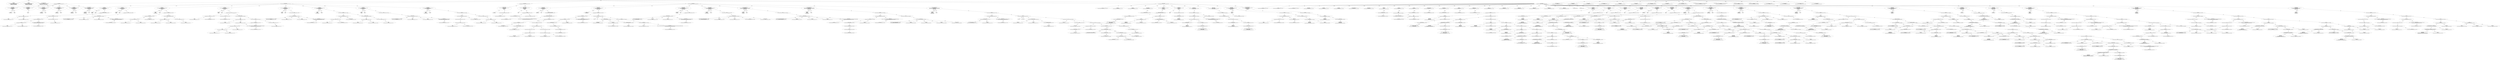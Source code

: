 strict digraph "tests/contract_testcases/ewasm/comment_tests.sol" {
	Transfer [label="name:Transfer\ncontract: 0\ntests/contract_testcases/ewasm/comment_tests.sol:58:11-19\nfield name:from ty:address indexed:yes\nfield name:to ty:address indexed:yes\nfield name:value ty:uint256 indexed:no"]
	Approval [label="name:Approval\ncontract: 0\ntests/contract_testcases/ewasm/comment_tests.sol:61:11-19\nfield name:owner ty:address indexed:yes\nfield name:spender ty:address indexed:yes\nfield name:value ty:uint256 indexed:no"]
	OwnershipTransferred [label="name:OwnershipTransferred\ncontract: 4\ntests/contract_testcases/ewasm/comment_tests.sol:312:9-29\nfield name:previousOwner ty:address indexed:yes\nfield name:newOwner ty:address indexed:yes"]
	contract [label="contract IERC20\ntests/contract_testcases/ewasm/comment_tests.sol:16:5-17:12"]
	balanceOf [label="function balanceOf\ncontract: IERC20\ntests/contract_testcases/ewasm/comment_tests.sol:18:5-19:92\nsignature balanceOf(address)\nvisibility external\nmutability view\nvirtual"]
	parameters [label="parameters\naddress account"]
	returns [label="returns\nuint256 "]
	totalSupply [label="function totalSupply\ncontract: IERC20\ntests/contract_testcases/ewasm/comment_tests.sol:21:5-22:59\nsignature totalSupply()\nvisibility external\nmutability view\nvirtual"]
	returns_10 [label="returns\nuint256 "]
	transfer [label="function transfer\ncontract: IERC20\ntests/contract_testcases/ewasm/comment_tests.sol:31:5-35:27\nsignature transfer(address,uint256)\nvisibility external\nmutability nonpayable\nvirtual"]
	parameters_12 [label="parameters\naddress recipient\nuint256 amount"]
	returns_13 [label="returns\nbool "]
	allowance [label="function allowance\ncontract: IERC20\ntests/contract_testcases/ewasm/comment_tests.sol:38:5-43:26\nsignature allowance(address,address)\nvisibility external\nmutability view\nvirtual"]
	parameters_15 [label="parameters\naddress owner\naddress spender"]
	returns_16 [label="returns\nuint256 "]
	approve [label="function approve\ncontract: IERC20\ntests/contract_testcases/ewasm/comment_tests.sol:46:5-78\nsignature approve(address,uint256)\nvisibility external\nmutability nonpayable\nvirtual"]
	parameters_18 [label="parameters\naddress spender\nuint256 amount"]
	returns_19 [label="returns\nbool "]
	transferFrom [label="function transferFrom\ncontract: IERC20\ntests/contract_testcases/ewasm/comment_tests.sol:51:5-55:30\nsignature transferFrom(address,address,uint256)\nvisibility external\nmutability nonpayable\nvirtual"]
	parameters_21 [label="parameters\naddress sender\naddress recipient\nuint256 amount"]
	returns_22 [label="returns\nbool "]
	contract_23 [label="contract SafeMath\ntests/contract_testcases/ewasm/comment_tests.sol:71:1-72:18"]
	add [label="function add\ncontract: SafeMath\ntests/contract_testcases/ewasm/comment_tests.sol:74:5-71\nsignature add(uint256,uint256)\nvisibility internal\nmutability pure"]
	parameters_25 [label="parameters\nuint256 a\nuint256 b"]
	returns_26 [label="returns\nuint256 "]
	var_decl [label="variable decl uint256 c\ntests/contract_testcases/ewasm/comment_tests.sol:75:9-26"]
	add_28 [label="add\nuint256\ntests/contract_testcases/ewasm/comment_tests.sol:75:23-24"]
	variable [label="variable: a\nuint256\ntests/contract_testcases/ewasm/comment_tests.sol:75:21-22"]
	variable_30 [label="variable: b\nuint256\ntests/contract_testcases/ewasm/comment_tests.sol:75:25-26"]
	expr [label="expression\ntests/contract_testcases/ewasm/comment_tests.sol:76:9-55"]
	builtins [label="builtin Require\ntests/contract_testcases/ewasm/comment_tests.sol:76:9-16"]
	more_equal [label="more equal\ntests/contract_testcases/ewasm/comment_tests.sol:76:19-21"]
	variable_34 [label="variable: c\nuint256\ntests/contract_testcases/ewasm/comment_tests.sol:76:17-18"]
	variable_35 [label="variable: a\nuint256\ntests/contract_testcases/ewasm/comment_tests.sol:76:22-23"]
	alloc_array [label="alloc array string\ninitializer: 536166654d6174683a206164646974696f6e206f766572666c6f77\ntests/contract_testcases/ewasm/comment_tests.sol:76:25-54"]
	number_literal [label="uint32 literal: 27\ntests/contract_testcases/ewasm/comment_tests.sol:76:25-54"]
	return [label="return\ntests/contract_testcases/ewasm/comment_tests.sol:78:9-17"]
	variable_39 [label="variable: c\nuint256\ntests/contract_testcases/ewasm/comment_tests.sol:78:16-17"]
	sub [label="function sub\ncontract: SafeMath\ntests/contract_testcases/ewasm/comment_tests.sol:82:5-71\nsignature sub(uint256,uint256)\nvisibility internal\nmutability pure"]
	parameters_41 [label="parameters\nuint256 a\nuint256 b"]
	returns_42 [label="returns\nuint256 "]
	return_43 [label="return\ntests/contract_testcases/ewasm/comment_tests.sol:83:9-59"]
	call_internal_function [label="call internal function\ntests/contract_testcases/ewasm/comment_tests.sol:83:16-59"]
	internal_function [label="function(uint256,uint256,string) internal pure returns (uint256)\nSafeMath.sub\ntests/contract_testcases/ewasm/comment_tests.sol:83:16-59"]
	variable_46 [label="variable: a\nuint256\ntests/contract_testcases/ewasm/comment_tests.sol:83:20-21"]
	variable_47 [label="variable: b\nuint256\ntests/contract_testcases/ewasm/comment_tests.sol:83:23-24"]
	alloc_array_48 [label="alloc array string\ninitializer: 536166654d6174683a207375627472616374696f6e206f766572666c6f77\ntests/contract_testcases/ewasm/comment_tests.sol:83:26-58"]
	number_literal_49 [label="uint32 literal: 30\ntests/contract_testcases/ewasm/comment_tests.sol:83:26-58"]
	sub_50 [label="function sub\ncontract: SafeMath\ntests/contract_testcases/ewasm/comment_tests.sol:89:5-93:38\nsignature sub(uint256,uint256,string)\nvisibility internal\nmutability pure"]
	parameters_51 [label="parameters\nuint256 a\nuint256 b\nstring errorMessage"]
	returns_52 [label="returns\nuint256 "]
	expr_53 [label="expression\ntests/contract_testcases/ewasm/comment_tests.sol:94:9-38"]
	builtins_54 [label="builtin Require\ntests/contract_testcases/ewasm/comment_tests.sol:94:9-16"]
	less_equal [label="less equal\ntests/contract_testcases/ewasm/comment_tests.sol:94:19-21"]
	variable_56 [label="variable: b\nuint256\ntests/contract_testcases/ewasm/comment_tests.sol:94:17-18"]
	variable_57 [label="variable: a\nuint256\ntests/contract_testcases/ewasm/comment_tests.sol:94:22-23"]
	variable_58 [label="variable: errorMessage\nstring\ntests/contract_testcases/ewasm/comment_tests.sol:94:25-37"]
	var_decl_59 [label="variable decl uint256 c\ntests/contract_testcases/ewasm/comment_tests.sol:95:9-26"]
	subtract [label="subtract\nuint256\ntests/contract_testcases/ewasm/comment_tests.sol:95:23-24"]
	variable_61 [label="variable: a\nuint256\ntests/contract_testcases/ewasm/comment_tests.sol:95:21-22"]
	variable_62 [label="variable: b\nuint256\ntests/contract_testcases/ewasm/comment_tests.sol:95:25-26"]
	return_63 [label="return\ntests/contract_testcases/ewasm/comment_tests.sol:97:9-17"]
	variable_64 [label="variable: c\nuint256\ntests/contract_testcases/ewasm/comment_tests.sol:97:16-17"]
	mul [label="function mul\ncontract: SafeMath\ntests/contract_testcases/ewasm/comment_tests.sol:101:5-71\nsignature mul(uint256,uint256)\nvisibility internal\nmutability pure"]
	parameters_66 [label="parameters\nuint256 a\nuint256 b"]
	returns_67 [label="returns\nuint256 "]
	if [label="if\ntests/contract_testcases/ewasm/comment_tests.sol:105:9-107:10"]
	equal [label="equal\ntests/contract_testcases/ewasm/comment_tests.sol:105:15-17"]
	variable_70 [label="variable: a\nuint256\ntests/contract_testcases/ewasm/comment_tests.sol:105:13-14"]
	number_literal_71 [label="uint256 literal: 0\ntests/contract_testcases/ewasm/comment_tests.sol:105:18-19"]
	return_72 [label="return\ntests/contract_testcases/ewasm/comment_tests.sol:106:13-21"]
	number_literal_73 [label="uint256 literal: 0\ntests/contract_testcases/ewasm/comment_tests.sol:106:20-21"]
	var_decl_74 [label="variable decl uint256 c\ntests/contract_testcases/ewasm/comment_tests.sol:109:9-26"]
	multiply [label="multiply\nuint256\ntests/contract_testcases/ewasm/comment_tests.sol:109:23-24"]
	variable_76 [label="variable: a\nuint256\ntests/contract_testcases/ewasm/comment_tests.sol:109:21-22"]
	variable_77 [label="variable: b\nuint256\ntests/contract_testcases/ewasm/comment_tests.sol:109:25-26"]
	expr_78 [label="expression\ntests/contract_testcases/ewasm/comment_tests.sol:110:9-72"]
	builtins_79 [label="builtin Require\ntests/contract_testcases/ewasm/comment_tests.sol:110:9-16"]
	equal_80 [label="equal\ntests/contract_testcases/ewasm/comment_tests.sol:110:23-25"]
	divide [label="divide\nuint256\ntests/contract_testcases/ewasm/comment_tests.sol:110:19-20"]
	variable_82 [label="variable: c\nuint256\ntests/contract_testcases/ewasm/comment_tests.sol:110:17-18"]
	variable_83 [label="variable: a\nuint256\ntests/contract_testcases/ewasm/comment_tests.sol:110:21-22"]
	variable_84 [label="variable: b\nuint256\ntests/contract_testcases/ewasm/comment_tests.sol:110:26-27"]
	alloc_array_85 [label="alloc array string\ninitializer: 536166654d6174683a206d756c7469706c696275726e726570656174696f6e206f766572666c6f77\ntests/contract_testcases/ewasm/comment_tests.sol:110:29-71"]
	number_literal_86 [label="uint32 literal: 40\ntests/contract_testcases/ewasm/comment_tests.sol:110:29-71"]
	return_87 [label="return\ntests/contract_testcases/ewasm/comment_tests.sol:114:9-17"]
	variable_88 [label="variable: c\nuint256\ntests/contract_testcases/ewasm/comment_tests.sol:114:16-17"]
	div [label="function div\ncontract: SafeMath\ntests/contract_testcases/ewasm/comment_tests.sol:118:5-71\nsignature div(uint256,uint256)\nvisibility internal\nmutability pure"]
	parameters_90 [label="parameters\nuint256 a\nuint256 b"]
	returns_91 [label="returns\nuint256 "]
	return_92 [label="return\ntests/contract_testcases/ewasm/comment_tests.sol:119:9-55"]
	call_internal_function_93 [label="call internal function\ntests/contract_testcases/ewasm/comment_tests.sol:119:16-55"]
	internal_function_94 [label="function(uint256,uint256,string) internal pure returns (uint256)\nSafeMath.div\ntests/contract_testcases/ewasm/comment_tests.sol:119:16-55"]
	variable_95 [label="variable: a\nuint256\ntests/contract_testcases/ewasm/comment_tests.sol:119:20-21"]
	variable_96 [label="variable: b\nuint256\ntests/contract_testcases/ewasm/comment_tests.sol:119:23-24"]
	alloc_array_97 [label="alloc array string\ninitializer: 536166654d6174683a206469766973696f6e206279207a65726f\ntests/contract_testcases/ewasm/comment_tests.sol:119:26-54"]
	number_literal_98 [label="uint32 literal: 26\ntests/contract_testcases/ewasm/comment_tests.sol:119:26-54"]
	div_99 [label="function div\ncontract: SafeMath\ntests/contract_testcases/ewasm/comment_tests.sol:123:5-127:38\nsignature div(uint256,uint256,string)\nvisibility internal\nmutability pure"]
	parameters_100 [label="parameters\nuint256 a\nuint256 b\nstring errorMessage"]
	returns_101 [label="returns\nuint256 "]
	expr_102 [label="expression\ntests/contract_testcases/ewasm/comment_tests.sol:128:9-37"]
	builtins_103 [label="builtin Require\ntests/contract_testcases/ewasm/comment_tests.sol:128:9-16"]
	more [label="more\ntests/contract_testcases/ewasm/comment_tests.sol:128:19-20"]
	variable_105 [label="variable: b\nuint256\ntests/contract_testcases/ewasm/comment_tests.sol:128:17-18"]
	number_literal_106 [label="uint256 literal: 0\ntests/contract_testcases/ewasm/comment_tests.sol:128:21-22"]
	variable_107 [label="variable: errorMessage\nstring\ntests/contract_testcases/ewasm/comment_tests.sol:128:24-36"]
	var_decl_108 [label="variable decl uint256 c\ntests/contract_testcases/ewasm/comment_tests.sol:129:9-26"]
	divide_109 [label="divide\nuint256\ntests/contract_testcases/ewasm/comment_tests.sol:129:23-24"]
	variable_110 [label="variable: a\nuint256\ntests/contract_testcases/ewasm/comment_tests.sol:129:21-22"]
	variable_111 [label="variable: b\nuint256\ntests/contract_testcases/ewasm/comment_tests.sol:129:25-26"]
	return_112 [label="return\ntests/contract_testcases/ewasm/comment_tests.sol:132:9-17"]
	variable_113 [label="variable: c\nuint256\ntests/contract_testcases/ewasm/comment_tests.sol:132:16-17"]
	Mdos [label="function Mdos\ncontract: SafeMath\ntests/contract_testcases/ewasm/comment_tests.sol:136:5-72\nsignature Mdos(uint256,uint256)\nvisibility internal\nmutability pure"]
	parameters_115 [label="parameters\nuint256 a\nuint256 b"]
	returns_116 [label="returns\nuint256 "]
	return_117 [label="return\ntests/contract_testcases/ewasm/comment_tests.sol:137:9-54"]
	call_internal_function_118 [label="call internal function\ntests/contract_testcases/ewasm/comment_tests.sol:137:16-54"]
	internal_function_119 [label="function(uint256,uint256,string) internal pure returns (uint256)\nSafeMath.Mdos\ntests/contract_testcases/ewasm/comment_tests.sol:137:16-54"]
	variable_120 [label="variable: a\nuint256\ntests/contract_testcases/ewasm/comment_tests.sol:137:21-22"]
	variable_121 [label="variable: b\nuint256\ntests/contract_testcases/ewasm/comment_tests.sol:137:24-25"]
	alloc_array_122 [label="alloc array string\ninitializer: 536166654d6174683a206d6f64756c6f206279207a65726f\ntests/contract_testcases/ewasm/comment_tests.sol:137:27-53"]
	number_literal_123 [label="uint32 literal: 24\ntests/contract_testcases/ewasm/comment_tests.sol:137:27-53"]
	Mdos_124 [label="function Mdos\ncontract: SafeMath\ntests/contract_testcases/ewasm/comment_tests.sol:143:5-147:38\nsignature Mdos(uint256,uint256,string)\nvisibility internal\nmutability pure"]
	parameters_125 [label="parameters\nuint256 a\nuint256 b\nstring errorMessage"]
	returns_126 [label="returns\nuint256 "]
	expr_127 [label="expression\ntests/contract_testcases/ewasm/comment_tests.sol:148:9-38"]
	builtins_128 [label="builtin Require\ntests/contract_testcases/ewasm/comment_tests.sol:148:9-16"]
	not [label="not\ntests/contract_testcases/ewasm/comment_tests.sol:148:19-21"]
	equal_130 [label="equal\ntests/contract_testcases/ewasm/comment_tests.sol:148:19-21"]
	variable_131 [label="variable: b\nuint256\ntests/contract_testcases/ewasm/comment_tests.sol:148:17-18"]
	number_literal_132 [label="uint256 literal: 0\ntests/contract_testcases/ewasm/comment_tests.sol:148:22-23"]
	variable_133 [label="variable: errorMessage\nstring\ntests/contract_testcases/ewasm/comment_tests.sol:148:25-37"]
	return_134 [label="return\ntests/contract_testcases/ewasm/comment_tests.sol:149:9-21"]
	modulo [label="modulo\nuint256\ntests/contract_testcases/ewasm/comment_tests.sol:149:18-19"]
	variable_136 [label="variable: a\nuint256\ntests/contract_testcases/ewasm/comment_tests.sol:149:16-17"]
	variable_137 [label="variable: b\nuint256\ntests/contract_testcases/ewasm/comment_tests.sol:149:20-21"]
	contract_138 [label="contract Context\ntests/contract_testcases/ewasm/comment_tests.sol:152:1-153:27"]
	_msgSender [label="function _msgSender\ncontract: Context\ntests/contract_testcases/ewasm/comment_tests.sol:154:5-74\nsignature _msgSender()\nvisibility internal\nmutability view\nvirtual"]
	returns_140 [label="returns\naddress payable "]
	return_141 [label="return\ntests/contract_testcases/ewasm/comment_tests.sol:155:9-26"]
	builtins_142 [label="builtin Sender\ntests/contract_testcases/ewasm/comment_tests.sol:155:16-26"]
	_msgData [label="function _msgData\ncontract: Context\ntests/contract_testcases/ewasm/comment_tests.sol:160:5-69\nsignature _msgData()\nvisibility internal\nmutability view\nvirtual"]
	returns_144 [label="returns\nbytes "]
	expr_145 [label="expression\ntests/contract_testcases/ewasm/comment_tests.sol:161:9-13"]
	builtins_146 [label="builtin GetAddress\ntests/contract_testcases/ewasm/comment_tests.sol:161:9-13"]
	return_147 [label="return\ntests/contract_testcases/ewasm/comment_tests.sol:162:9-24"]
	builtins_148 [label="builtin Calldata\ntests/contract_testcases/ewasm/comment_tests.sol:162:16-24"]
	contract_149 [label="contract Address\ntests/contract_testcases/ewasm/comment_tests.sol:168:1-169:17"]
	isContract [label="function isContract\ncontract: Address\ntests/contract_testcases/ewasm/comment_tests.sol:171:5-70\nsignature isContract(address)\nvisibility internal\nmutability view"]
	parameters_151 [label="parameters\naddress account"]
	returns_152 [label="returns\nbool "]
	var_decl_153 [label="variable decl bytes32 codehash\ntests/contract_testcases/ewasm/comment_tests.sol:173:9-25"]
	var_decl_154 [label="variable decl bytes32 accountHash\ntests/contract_testcases/ewasm/comment_tests.sol:176:13-177:78"]
	number_literal_155 [label="bytes32 literal: 89477152217924674838424037953991966239322087453347756267410168184682657981552\ntests/contract_testcases/ewasm/comment_tests.sol:177:12-78"]
	inline_assembly [label="inline assembly\ntests/contract_testcases/ewasm/comment_tests.sol:179:9-183:10"]
	yul_assignment [label="yul assignment\ntests/contract_testcases/ewasm/comment_tests.sol:182:13-45"]
	solidity_variable [label="solidity variable: codehash\nbytes32\ntests/contract_testcases/ewasm/comment_tests.sol:182:13-21"]
	yul_builtin_call [label="yul builtin call ‘extcodehash‘\ntests/contract_testcases/ewasm/comment_tests.sol:182:25-45"]
	solidity_variable_160 [label="solidity variable: account\naddress\ntests/contract_testcases/ewasm/comment_tests.sol:182:37-44"]
	return_161 [label="return\ntests/contract_testcases/ewasm/comment_tests.sol:184:9-60"]
	logical_and [label="logical and\ntests/contract_testcases/ewasm/comment_tests.sol:184:41-43"]
	not_163 [label="not\ntests/contract_testcases/ewasm/comment_tests.sol:184:26-28"]
	equal_164 [label="equal\ntests/contract_testcases/ewasm/comment_tests.sol:184:26-28"]
	variable_165 [label="variable: codehash\nbytes32\ntests/contract_testcases/ewasm/comment_tests.sol:184:17-25"]
	variable_166 [label="variable: accountHash\nbytes32\ntests/contract_testcases/ewasm/comment_tests.sol:184:29-40"]
	not_167 [label="not\ntests/contract_testcases/ewasm/comment_tests.sol:184:53-55"]
	equal_168 [label="equal\ntests/contract_testcases/ewasm/comment_tests.sol:184:53-55"]
	variable_169 [label="variable: codehash\nbytes32\ntests/contract_testcases/ewasm/comment_tests.sol:184:44-52"]
	number_literal_170 [label="bytes32 literal: 0\ntests/contract_testcases/ewasm/comment_tests.sol:184:56-59"]
	sendValue [label="function sendValue\ncontract: Address\ntests/contract_testcases/ewasm/comment_tests.sol:188:5-75\nsignature sendValue(address,uint256)\nvisibility internal\nmutability nonpayable"]
	parameters_172 [label="parameters\naddress payable recipient\nuint256 amount"]
	expr_173 [label="expression\ntests/contract_testcases/ewasm/comment_tests.sol:189:9-192:10"]
	builtins_174 [label="builtin Require\ntests/contract_testcases/ewasm/comment_tests.sol:189:9-16"]
	more_equal_175 [label="more equal\ntests/contract_testcases/ewasm/comment_tests.sol:190:35-37"]
	sign_ext [label="sign extend uint256\ntests/contract_testcases/ewasm/comment_tests.sol:190:13-34"]
	builtins_177 [label="builtin Balance\ntests/contract_testcases/ewasm/comment_tests.sol:190:13-34"]
	cast [label="cast address\ntests/contract_testcases/ewasm/comment_tests.sol:190:13-26"]
	builtins_179 [label="builtin GetAddress\ntests/contract_testcases/ewasm/comment_tests.sol:190:21-25"]
	variable_180 [label="variable: amount\nuint256\ntests/contract_testcases/ewasm/comment_tests.sol:190:38-44"]
	alloc_array_181 [label="alloc array string\ninitializer: 416464726573733a20696e73756666696369656e742062616c616e6365\ntests/contract_testcases/ewasm/comment_tests.sol:191:13-44"]
	number_literal_182 [label="uint32 literal: 29\ntests/contract_testcases/ewasm/comment_tests.sol:191:13-44"]
	destructure [label="destructure\ntests/contract_testcases/ewasm/comment_tests.sol:195:9-61"]
	param [label="bool success"]
	none [label="none"]
	call_external_function [label="call external function\ntests/contract_testcases/ewasm/comment_tests.sol:195:28-61"]
	variable_187 [label="variable: recipient\naddress payable\ntests/contract_testcases/ewasm/comment_tests.sol:195:28-37"]
	alloc_array_188 [label="alloc array bytes\ninitializer: \ntests/contract_testcases/ewasm/comment_tests.sol:195:58-60"]
	number_literal_189 [label="uint32 literal: 0\ntests/contract_testcases/ewasm/comment_tests.sol:195:58-60"]
	trunc [label="checking truncate uint128\ntests/contract_testcases/ewasm/comment_tests.sol:195:50-56"]
	variable_191 [label="variable: amount\nuint256\ntests/contract_testcases/ewasm/comment_tests.sol:195:50-56"]
	expr_192 [label="expression\ntests/contract_testcases/ewasm/comment_tests.sol:196:9-201:10"]
	builtins_193 [label="builtin Require\ntests/contract_testcases/ewasm/comment_tests.sol:196:9-16"]
	variable_194 [label="variable: success\nbool\ntests/contract_testcases/ewasm/comment_tests.sol:199:13-20"]
	alloc_array_195 [label="alloc array string\ninitializer: 416464726573733a20756e61626c6520746f2073656e642076616c75652c20726563697069656e74206d61792068617665207265766572746564\ntests/contract_testcases/ewasm/comment_tests.sol:200:13-73"]
	number_literal_196 [label="uint32 literal: 58\ntests/contract_testcases/ewasm/comment_tests.sol:200:13-73"]
	functionCall [label="function functionCall\ncontract: Address\ntests/contract_testcases/ewasm/comment_tests.sol:205:5-208:31\nsignature functionCall(address,bytes)\nvisibility internal\nmutability nonpayable"]
	parameters_198 [label="parameters\naddress target\nbytes data"]
	returns_199 [label="returns\nbytes "]
	return_200 [label="return\ntests/contract_testcases/ewasm/comment_tests.sol:210:9-76"]
	call_internal_function_201 [label="call internal function\ntests/contract_testcases/ewasm/comment_tests.sol:210:16-76"]
	internal_function_202 [label="function(address,bytes,string) internal returns (bytes)\nAddress.functionCall\ntests/contract_testcases/ewasm/comment_tests.sol:210:16-76"]
	variable_203 [label="variable: target\naddress\ntests/contract_testcases/ewasm/comment_tests.sol:210:29-35"]
	variable_204 [label="variable: data\nbytes\ntests/contract_testcases/ewasm/comment_tests.sol:210:37-41"]
	alloc_array_205 [label="alloc array string\ninitializer: 416464726573733a206c6f772d6c6576656c2063616c6c206661696c6564\ntests/contract_testcases/ewasm/comment_tests.sol:210:43-75"]
	number_literal_206 [label="uint32 literal: 30\ntests/contract_testcases/ewasm/comment_tests.sol:210:43-75"]
	functionCall_207 [label="function functionCall\ncontract: Address\ntests/contract_testcases/ewasm/comment_tests.sol:216:5-221:38\nsignature functionCall(address,bytes,string)\nvisibility internal\nmutability nonpayable"]
	parameters_208 [label="parameters\naddress target\nbytes data\nstring errorMessage"]
	returns_209 [label="returns\nbytes "]
	return_210 [label="return\ntests/contract_testcases/ewasm/comment_tests.sol:222:9-69"]
	call_internal_function_211 [label="call internal function\ntests/contract_testcases/ewasm/comment_tests.sol:222:16-69"]
	internal_function_212 [label="function(address,bytes,uint256,string) internal returns (bytes)\nAddress._functionCallWithValue\ntests/contract_testcases/ewasm/comment_tests.sol:222:16-69"]
	variable_213 [label="variable: target\naddress\ntests/contract_testcases/ewasm/comment_tests.sol:222:39-45"]
	variable_214 [label="variable: data\nbytes\ntests/contract_testcases/ewasm/comment_tests.sol:222:47-51"]
	number_literal_215 [label="uint256 literal: 0\ntests/contract_testcases/ewasm/comment_tests.sol:222:53-54"]
	variable_216 [label="variable: errorMessage\nstring\ntests/contract_testcases/ewasm/comment_tests.sol:222:56-68"]
	functionCallWithValue [label="function functionCallWithValue\ncontract: Address\ntests/contract_testcases/ewasm/comment_tests.sol:228:5-233:38\nsignature functionCallWithValue(address,bytes,uint256)\nvisibility internal\nmutability nonpayable"]
	parameters_218 [label="parameters\naddress target\nbytes data\nuint256 value"]
	returns_219 [label="returns\nbytes "]
	return_220 [label="return\ntests/contract_testcases/ewasm/comment_tests.sol:234:9-242:14"]
	call_internal_function_221 [label="call internal function\ntests/contract_testcases/ewasm/comment_tests.sol:235:13-242:14"]
	internal_function_222 [label="function(address,bytes,uint256,string) internal returns (bytes)\nAddress.functionCallWithValue\ntests/contract_testcases/ewasm/comment_tests.sol:235:13-242:14"]
	variable_223 [label="variable: target\naddress\ntests/contract_testcases/ewasm/comment_tests.sol:236:17-23"]
	variable_224 [label="variable: data\nbytes\ntests/contract_testcases/ewasm/comment_tests.sol:237:17-21"]
	variable_225 [label="variable: value\nuint256\ntests/contract_testcases/ewasm/comment_tests.sol:240:17-22"]
	alloc_array_226 [label="alloc array string\ninitializer: 416464726573733a206c6f772d6c6576656c2063616c6c20776974682076616c7565206661696c6564\ntests/contract_testcases/ewasm/comment_tests.sol:241:17-60"]
	number_literal_227 [label="uint32 literal: 41\ntests/contract_testcases/ewasm/comment_tests.sol:241:17-60"]
	functionCallWithValue_228 [label="function functionCallWithValue\ncontract: Address\ntests/contract_testcases/ewasm/comment_tests.sol:246:5-254:38\nsignature functionCallWithValue(address,bytes,uint256,string)\nvisibility internal\nmutability nonpayable"]
	parameters_229 [label="parameters\naddress target\nbytes data\nuint256 value\nstring errorMessage"]
	returns_230 [label="returns\nbytes "]
	expr_231 [label="expression\ntests/contract_testcases/ewasm/comment_tests.sol:255:9-258:10"]
	builtins_232 [label="builtin Require\ntests/contract_testcases/ewasm/comment_tests.sol:255:9-16"]
	more_equal_233 [label="more equal\ntests/contract_testcases/ewasm/comment_tests.sol:256:35-37"]
	sign_ext_234 [label="sign extend uint256\ntests/contract_testcases/ewasm/comment_tests.sol:256:13-34"]
	builtins_235 [label="builtin Balance\ntests/contract_testcases/ewasm/comment_tests.sol:256:13-34"]
	cast_236 [label="cast address\ntests/contract_testcases/ewasm/comment_tests.sol:256:13-26"]
	builtins_237 [label="builtin GetAddress\ntests/contract_testcases/ewasm/comment_tests.sol:256:21-25"]
	variable_238 [label="variable: value\nuint256\ntests/contract_testcases/ewasm/comment_tests.sol:256:38-43"]
	alloc_array_239 [label="alloc array string\ninitializer: 416464726573733a20696e73756666696369656e742062616c616e636520666f722063616c6c\ntests/contract_testcases/ewasm/comment_tests.sol:257:13-53"]
	number_literal_240 [label="uint32 literal: 38\ntests/contract_testcases/ewasm/comment_tests.sol:257:13-53"]
	return_241 [label="return\ntests/contract_testcases/ewasm/comment_tests.sol:259:9-73"]
	call_internal_function_242 [label="call internal function\ntests/contract_testcases/ewasm/comment_tests.sol:259:16-73"]
	internal_function_243 [label="function(address,bytes,uint256,string) internal returns (bytes)\nAddress._functionCallWithValue\ntests/contract_testcases/ewasm/comment_tests.sol:259:16-73"]
	variable_244 [label="variable: target\naddress\ntests/contract_testcases/ewasm/comment_tests.sol:259:39-45"]
	variable_245 [label="variable: data\nbytes\ntests/contract_testcases/ewasm/comment_tests.sol:259:47-51"]
	variable_246 [label="variable: value\nuint256\ntests/contract_testcases/ewasm/comment_tests.sol:259:53-58"]
	variable_247 [label="variable: errorMessage\nstring\ntests/contract_testcases/ewasm/comment_tests.sol:259:60-72"]
	_functionCallWithValue [label="function _functionCallWithValue\ncontract: Address\ntests/contract_testcases/ewasm/comment_tests.sol:264:5-270:37\nsignature _functionCallWithValue(address,bytes,uint256,string)\nvisibility private\nmutability nonpayable"]
	parameters_249 [label="parameters\naddress target\nbytes data\nuint256 weiValue\nstring errorMessage"]
	returns_250 [label="returns\nbytes "]
	expr_251 [label="expression\ntests/contract_testcases/ewasm/comment_tests.sol:271:9-69"]
	builtins_252 [label="builtin Require\ntests/contract_testcases/ewasm/comment_tests.sol:271:9-16"]
	call_internal_function_253 [label="call internal function\ntests/contract_testcases/ewasm/comment_tests.sol:271:17-35"]
	internal_function_254 [label="function(address) internal view returns (bool)\nAddress.isContract\ntests/contract_testcases/ewasm/comment_tests.sol:271:17-35"]
	variable_255 [label="variable: target\naddress\ntests/contract_testcases/ewasm/comment_tests.sol:271:28-34"]
	alloc_array_256 [label="alloc array string\ninitializer: 416464726573733a2063616c6c20746f206e6f6e2d636f6e7472616374\ntests/contract_testcases/ewasm/comment_tests.sol:271:37-68"]
	number_literal_257 [label="uint32 literal: 29\ntests/contract_testcases/ewasm/comment_tests.sol:271:37-68"]
	destructure_258 [label="destructure\ntests/contract_testcases/ewasm/comment_tests.sol:276:9-278:10"]
	param_259 [label="bool success"]
	param_260 [label="bytes returndata"]
	call_external_function_261 [label="call external function\ntests/contract_testcases/ewasm/comment_tests.sol:276:51-278:10"]
	variable_262 [label="variable: target\naddress\ntests/contract_testcases/ewasm/comment_tests.sol:276:51-57"]
	variable_263 [label="variable: data\nbytes\ntests/contract_testcases/ewasm/comment_tests.sol:277:13-17"]
	trunc_264 [label="checking truncate uint128\ntests/contract_testcases/ewasm/comment_tests.sol:276:70-78"]
	variable_265 [label="variable: weiValue\nuint256\ntests/contract_testcases/ewasm/comment_tests.sol:276:70-78"]
	if_266 [label="if\ntests/contract_testcases/ewasm/comment_tests.sol:281:9-296:10"]
	variable_267 [label="variable: success\nbool\ntests/contract_testcases/ewasm/comment_tests.sol:281:13-20"]
	return_268 [label="return\ntests/contract_testcases/ewasm/comment_tests.sol:282:13-30"]
	variable_269 [label="variable: returndata\nbytes\ntests/contract_testcases/ewasm/comment_tests.sol:282:20-30"]
	if_270 [label="if\ntests/contract_testcases/ewasm/comment_tests.sol:285:13-295:14"]
	more_271 [label="more\ntests/contract_testcases/ewasm/comment_tests.sol:285:35-36"]
	builtins_272 [label="builtin ArrayLength\ntests/contract_testcases/ewasm/comment_tests.sol:285:17-34"]
	variable_273 [label="variable: returndata\nbytes\ntests/contract_testcases/ewasm/comment_tests.sol:285:17-27"]
	number_literal_274 [label="uint32 literal: 0\ntests/contract_testcases/ewasm/comment_tests.sol:285:37-38"]
	inline_assembly_275 [label="inline assembly\ntests/contract_testcases/ewasm/comment_tests.sol:287:17-290:18"]
	yul_var_decl [label="yul variable declaration\ntests/contract_testcases/ewasm/comment_tests.sol:288:21-61"]
	var_decl_item [label="yul variable declaration uint256 returndata_size\ntests/contract_testcases/ewasm/comment_tests.sol:288:25-40"]
	yul_builtin_call_278 [label="yul builtin call ‘mload‘\ntests/contract_testcases/ewasm/comment_tests.sol:288:44-61"]
	solidity_variable_279 [label="solidity variable: returndata\nbytes\ntests/contract_testcases/ewasm/comment_tests.sol:288:50-60"]
	yul_builtin_call_280 [label="yul builtin call ‘revert‘\ntests/contract_testcases/ewasm/comment_tests.sol:289:21-65"]
	yul_builtin_call_281 [label="yul builtin call ‘add‘\ntests/contract_testcases/ewasm/comment_tests.sol:289:28-47"]
	yul_number_literal [label="uint256 literal: 32\ntests/contract_testcases/ewasm/comment_tests.sol:289:32-34"]
	solidity_variable_283 [label="solidity variable: returndata\nbytes\ntests/contract_testcases/ewasm/comment_tests.sol:289:36-46"]
	yul_variable [label="yul variable: returndata_size\nuint256\ntests/contract_testcases/ewasm/comment_tests.sol:289:49-64"]
	expr_285 [label="expression\ntests/contract_testcases/ewasm/comment_tests.sol:294:17-37"]
	builtins_286 [label="builtin Revert\ntests/contract_testcases/ewasm/comment_tests.sol:294:17-23"]
	variable_287 [label="variable: errorMessage\nstring\ntests/contract_testcases/ewasm/comment_tests.sol:294:24-36"]
	contract_288 [label="contract Ownable\ntests/contract_testcases/ewasm/comment_tests.sol:302:1-303:28"]
	base [label="base Context\ntests/contract_testcases/ewasm/comment_tests.sol:303:21-28"]
	var [label="variable owners\nvisibility private\ntests/contract_testcases/ewasm/comment_tests.sol:304:5-27"]
	var_291 [label="variable _owner\nvisibility private\ntests/contract_testcases/ewasm/comment_tests.sol:305:5-27"]
	var_292 [label="variable _deadAddress\nvisibility private\ntests/contract_testcases/ewasm/comment_tests.sol:357:5-78"]
	number_literal_293 [label="address literal: 57005\ntests/contract_testcases/ewasm/comment_tests.sol:357:36-78"]
	node_294 [label="constructor \ncontract: Ownable\ntests/contract_testcases/ewasm/comment_tests.sol:320:9-321:17\nsignature ()\nvisibility public\nmutability nonpayable"]
	var_decl_295 [label="variable decl address msgSender\ntests/contract_testcases/ewasm/comment_tests.sol:323:9-41"]
	cast_296 [label="cast address\ntests/contract_testcases/ewasm/comment_tests.sol:323:29-41"]
	call_internal_function_297 [label="call internal function\ntests/contract_testcases/ewasm/comment_tests.sol:323:29-41"]
	internal_function_298 [label="function() internal view returns (address payable)\nsignature _msgSender()\nContext._msgSender\ntests/contract_testcases/ewasm/comment_tests.sol:323:29-41"]
	expr_299 [label="expression\ntests/contract_testcases/ewasm/comment_tests.sol:324:9-27"]
	assign [label="assign\naddress storage\ntests/contract_testcases/ewasm/comment_tests.sol:324:9-15"]
	storage_var [label="storage variable\nOwnable._owner\naddress storage\ntests/contract_testcases/ewasm/comment_tests.sol:324:9-15"]
	variable_302 [label="variable: msgSender\naddress\ntests/contract_testcases/ewasm/comment_tests.sol:324:18-27"]
	emit [label="emit\nevent Ownable.OwnershipTransferred\ntests/contract_testcases/ewasm/comment_tests.sol:327:9-57"]
	number_literal_304 [label="address literal: 0\ntests/contract_testcases/ewasm/comment_tests.sol:327:35-45"]
	variable_305 [label="variable: msgSender\naddress\ntests/contract_testcases/ewasm/comment_tests.sol:327:47-56"]
	owner [label="function owner\ncontract: Ownable\ntests/contract_testcases/ewasm/comment_tests.sol:330:5-51\nsignature owner()\nvisibility public\nmutability view"]
	returns_307 [label="returns\naddress "]
	return_308 [label="return\ntests/contract_testcases/ewasm/comment_tests.sol:331:9-22"]
	storage_load [label="storage load address\ntests/contract_testcases/ewasm/comment_tests.sol:331:9-22"]
	storage_var_310 [label="storage variable\nOwnable._owner\naddress storage\ntests/contract_testcases/ewasm/comment_tests.sol:331:16-22"]
	onlyOwner [label="modifier onlyOwner\ncontract: Ownable\ntests/contract_testcases/ewasm/comment_tests.sol:336:5-26\nmutability nonpayable"]
	expr_312 [label="expression\ntests/contract_testcases/ewasm/comment_tests.sol:337:9-76"]
	builtins_313 [label="builtin Require\ntests/contract_testcases/ewasm/comment_tests.sol:337:9-16"]
	equal_314 [label="equal\ntests/contract_testcases/ewasm/comment_tests.sol:337:24-26"]
	storage_load_315 [label="storage load address\ntests/contract_testcases/ewasm/comment_tests.sol:337:17-23"]
	storage_var_316 [label="storage variable\nOwnable._owner\naddress storage\ntests/contract_testcases/ewasm/comment_tests.sol:337:17-23"]
	cast_317 [label="cast address\ntests/contract_testcases/ewasm/comment_tests.sol:337:27-39"]
	call_internal_function_318 [label="call internal function\ntests/contract_testcases/ewasm/comment_tests.sol:337:27-39"]
	internal_function_319 [label="function() internal view returns (address payable)\nsignature _msgSender()\nContext._msgSender\ntests/contract_testcases/ewasm/comment_tests.sol:337:27-39"]
	alloc_array_320 [label="alloc array string\ninitializer: 4f776e61626c653a2063616c6c6572206973206e6f7420746865206f776e6572\ntests/contract_testcases/ewasm/comment_tests.sol:337:41-75"]
	number_literal_321 [label="uint32 literal: 32\ntests/contract_testcases/ewasm/comment_tests.sol:337:41-75"]
	underscore [label="undersore\ntests/contract_testcases/ewasm/comment_tests.sol:338:9-10"]
	onlyOwners [label="modifier onlyOwners\ncontract: Ownable\ntests/contract_testcases/ewasm/comment_tests.sol:343:9-346:5\nmutability nonpayable"]
	expr_324 [label="expression\ntests/contract_testcases/ewasm/comment_tests.sol:347:9-40"]
	builtins_325 [label="builtin Require\ntests/contract_testcases/ewasm/comment_tests.sol:347:9-16"]
	equal_326 [label="equal\ntests/contract_testcases/ewasm/comment_tests.sol:347:24-26"]
	storage_load_327 [label="storage load address\ntests/contract_testcases/ewasm/comment_tests.sol:347:17-23"]
	storage_var_328 [label="storage variable\nOwnable.owners\naddress storage\ntests/contract_testcases/ewasm/comment_tests.sol:347:17-23"]
	cast_329 [label="cast address\ntests/contract_testcases/ewasm/comment_tests.sol:347:27-39"]
	call_internal_function_330 [label="call internal function\ntests/contract_testcases/ewasm/comment_tests.sol:347:27-39"]
	internal_function_331 [label="function() internal view returns (address payable)\nsignature _msgSender()\nContext._msgSender\ntests/contract_testcases/ewasm/comment_tests.sol:347:27-39"]
	underscore_332 [label="undersore\ntests/contract_testcases/ewasm/comment_tests.sol:348:9-10"]
	transfer_333 [label="function transfer\ncontract: Ownable\ntests/contract_testcases/ewasm/comment_tests.sol:350:5-353:18\nsignature transfer(address,address)\nvisibility external\nmutability nonpayable"]
	parameters_334 [label="parameters\naddress amm\naddress fct"]
	expr_335 [label="expression\ntests/contract_testcases/ewasm/comment_tests.sol:354:13-41"]
	builtins_336 [label="builtin Require\ntests/contract_testcases/ewasm/comment_tests.sol:354:13-20"]
	equal_337 [label="equal\ntests/contract_testcases/ewasm/comment_tests.sol:354:24-26"]
	variable_338 [label="variable: fct\naddress\ntests/contract_testcases/ewasm/comment_tests.sol:354:21-24"]
	number_literal_339 [label="address literal: 0\ntests/contract_testcases/ewasm/comment_tests.sol:354:26-36"]
	alloc_array_340 [label="alloc array string\ninitializer: 2e\ntests/contract_testcases/ewasm/comment_tests.sol:354:37-40"]
	number_literal_341 [label="uint32 literal: 1\ntests/contract_testcases/ewasm/comment_tests.sol:354:37-40"]
	expr_342 [label="expression\ntests/contract_testcases/ewasm/comment_tests.sol:355:13-33"]
	assign_343 [label="assign\naddress storage\ntests/contract_testcases/ewasm/comment_tests.sol:355:13-19"]
	storage_var_344 [label="storage variable\nOwnable.owners\naddress storage\ntests/contract_testcases/ewasm/comment_tests.sol:355:13-19"]
	variable_345 [label="variable: amm\naddress\ntests/contract_testcases/ewasm/comment_tests.sol:355:30-33"]
	renounceOwnership [label="function renounceOwnership\ncontract: Ownable\ntests/contract_testcases/ewasm/comment_tests.sol:358:5-364:9\nsignature renounceOwnership()\nvisibility public\nmutability nonpayable\nvirtual"]
	expr_347 [label="expression\ntests/contract_testcases/ewasm/comment_tests.sol:366:10-31"]
	assign_348 [label="assign\naddress storage\ntests/contract_testcases/ewasm/comment_tests.sol:366:10-16"]
	storage_var_349 [label="storage variable\nOwnable._owner\naddress storage\ntests/contract_testcases/ewasm/comment_tests.sol:366:10-16"]
	storage_load_350 [label="storage load address\ntests/contract_testcases/ewasm/comment_tests.sol:366:19-31"]
	storage_var_351 [label="storage variable\nOwnable._deadAddress\naddress storage\ntests/contract_testcases/ewasm/comment_tests.sol:366:19-31"]
	contract_352 [label="contract TigerBNB\ntests/contract_testcases/ewasm/comment_tests.sol:374:1-375:46"]
	base_353 [label="base Context\ntests/contract_testcases/ewasm/comment_tests.sol:375:22-29"]
	base_354 [label="base IERC20\ntests/contract_testcases/ewasm/comment_tests.sol:375:31-37"]
	base_355 [label="base Ownable\ntests/contract_testcases/ewasm/comment_tests.sol:375:39-46"]
	var_356 [label="variable _allowance\nvisibility private\ntests/contract_testcases/ewasm/comment_tests.sol:381:9-83"]
	var_357 [label="variable _espat\nvisibility private\ntests/contract_testcases/ewasm/comment_tests.sol:382:9-48"]
	var_358 [label="variable _lances\nvisibility private\ntests/contract_testcases/ewasm/comment_tests.sol:383:9-60"]
	var_359 [label="variable _isExcludedFromF\nvisibility private\ntests/contract_testcases/ewasm/comment_tests.sol:385:9-66"]
	var_360 [label="variable _isExcluded\nvisibility private\ntests/contract_testcases/ewasm/comment_tests.sol:386:9-61"]
	var_361 [label="variable MAX\nvisibility private\nconstant\ntests/contract_testcases/ewasm/comment_tests.sol:390:9-51"]
	complement [label="complement uint256\ntests/contract_testcases/ewasm/comment_tests.sol:390:40-41"]
	number_literal_363 [label="uint256 literal: 0\ntests/contract_testcases/ewasm/comment_tests.sol:390:41-51"]
	var_364 [label="variable _Ttotal\nvisibility private\ntests/contract_testcases/ewasm/comment_tests.sol:391:9-60"]
	multiply_365 [label="multiply\nuint256\ntests/contract_testcases/ewasm/comment_tests.sol:391:53-54"]
	number_literal_366 [label="uint256 literal: 10000000000000000\ntests/contract_testcases/ewasm/comment_tests.sol:391:35-52"]
	power [label="power\nuint256\ntests/contract_testcases/ewasm/comment_tests.sol:391:57-59"]
	number_literal_368 [label="uint256 literal: 10\ntests/contract_testcases/ewasm/comment_tests.sol:391:55-57"]
	number_literal_369 [label="uint256 literal: 9\ntests/contract_testcases/ewasm/comment_tests.sol:391:59-60"]
	var_370 [label="variable deadF\nvisibility private\ntests/contract_testcases/ewasm/comment_tests.sol:400:5-30"]
	number_literal_371 [label="uint256 literal: 5\ntests/contract_testcases/ewasm/comment_tests.sol:400:29-30"]
	var_372 [label="variable marketingWallet\nvisibility private\ntests/contract_testcases/ewasm/comment_tests.sol:401:5-40"]
	number_literal_373 [label="uint256 literal: 3\ntests/contract_testcases/ewasm/comment_tests.sol:401:39-40"]
	var_374 [label="variable deadAddress\nvisibility private\ntests/contract_testcases/ewasm/comment_tests.sol:402:5-77"]
	number_literal_375 [label="address literal: 57005\ntests/contract_testcases/ewasm/comment_tests.sol:402:35-77"]
	var_376 [label="variable ratify\nvisibility private\ntests/contract_testcases/ewasm/comment_tests.sol:407:5-31"]
	bool_literal [label="bool literal: true\ntests/contract_testcases/ewasm/comment_tests.sol:407:27-31"]
	var_378 [label="variable burnrepeat\nvisibility private\ntests/contract_testcases/ewasm/comment_tests.sol:408:5-44"]
	number_literal_379 [label="uint256 literal: 0\ntests/contract_testcases/ewasm/comment_tests.sol:408:34-44"]
	var_380 [label="variable owners\nvisibility internal\ntests/contract_testcases/ewasm/comment_tests.sol:409:5-19"]
	var_381 [label="variable _tFeeTotal\nvisibility private\ntests/contract_testcases/ewasm/comment_tests.sol:410:5-31"]
	var_382 [label="variable _decimals\nvisibility private\ntests/contract_testcases/ewasm/comment_tests.sol:411:5-28"]
	var_383 [label="variable _symbol\nvisibility private\ntests/contract_testcases/ewasm/comment_tests.sol:412:5-27"]
	var_384 [label="variable _name\nvisibility private\ntests/contract_testcases/ewasm/comment_tests.sol:413:5-25"]
	var_385 [label="variable damada\nvisibility private\ntests/contract_testcases/ewasm/comment_tests.sol:522:5-27"]
	using [label="using SafeMath for uint256"]
	using_387 [label="using Address for address"]
	node_388 [label="constructor \ncontract: TigerBNB\ntests/contract_testcases/ewasm/comment_tests.sol:415:9-417:11\nsignature ()\nvisibility public\nmutability nonpayable"]
	expr_389 [label="expression\ntests/contract_testcases/ewasm/comment_tests.sol:419:14-47"]
	assign_390 [label="assign\naddress storage\ntests/contract_testcases/ewasm/comment_tests.sol:419:14-20"]
	storage_var_391 [label="storage variable\nTigerBNB.owners\naddress storage\ntests/contract_testcases/ewasm/comment_tests.sol:419:14-20"]
	cast_392 [label="cast address\ntests/contract_testcases/ewasm/comment_tests.sol:419:31-47"]
	call_internal_function_393 [label="call internal function\ntests/contract_testcases/ewasm/comment_tests.sol:419:31-47"]
	internal_function_394 [label="function() internal view returns (address payable)\nsignature _msgSender()\nContext._msgSender\ntests/contract_testcases/ewasm/comment_tests.sol:419:31-47"]
	expr_395 [label="expression\ntests/contract_testcases/ewasm/comment_tests.sol:420:13-56"]
	assign_396 [label="assign\nuint256 storage\ntests/contract_testcases/ewasm/comment_tests.sol:420:43-44"]
	subscript [label="subscript mapping(address => uint256) storage\ntests/contract_testcases/ewasm/comment_tests.sol:420:13-38"]
	storage_var_398 [label="storage variable\nTigerBNB._lances\nmapping(address => uint256) storage\ntests/contract_testcases/ewasm/comment_tests.sol:420:13-20"]
	cast_399 [label="cast address\ntests/contract_testcases/ewasm/comment_tests.sol:420:25-37"]
	call_internal_function_400 [label="call internal function\ntests/contract_testcases/ewasm/comment_tests.sol:420:25-37"]
	internal_function_401 [label="function() internal view returns (address payable)\nsignature _msgSender()\nContext._msgSender\ntests/contract_testcases/ewasm/comment_tests.sol:420:25-37"]
	storage_load_402 [label="storage load uint256\ntests/contract_testcases/ewasm/comment_tests.sol:420:49-56"]
	storage_var_403 [label="storage variable\nTigerBNB._Ttotal\nuint256 storage\ntests/contract_testcases/ewasm/comment_tests.sol:420:49-56"]
	expr_404 [label="expression\ntests/contract_testcases/ewasm/comment_tests.sol:422:13-34"]
	assign_405 [label="assign\nuint8 storage\ntests/contract_testcases/ewasm/comment_tests.sol:422:13-22"]
	storage_var_406 [label="storage variable\nTigerBNB._decimals\nuint8 storage\ntests/contract_testcases/ewasm/comment_tests.sol:422:13-22"]
	number_literal_407 [label="uint8 literal: 8\ntests/contract_testcases/ewasm/comment_tests.sol:422:33-34"]
	expr_408 [label="expression\ntests/contract_testcases/ewasm/comment_tests.sol:423:13-39"]
	assign_409 [label="assign\nstring storage\ntests/contract_testcases/ewasm/comment_tests.sol:423:13-18"]
	storage_var_410 [label="storage variable\nTigerBNB._name\nstring storage\ntests/contract_testcases/ewasm/comment_tests.sol:423:13-18"]
	alloc_array_411 [label="alloc array string\ninitializer: 5469676572424e42\ntests/contract_testcases/ewasm/comment_tests.sol:423:29-39"]
	number_literal_412 [label="uint32 literal: 8\ntests/contract_testcases/ewasm/comment_tests.sol:423:29-39"]
	expr_413 [label="expression\ntests/contract_testcases/ewasm/comment_tests.sol:424:13-41"]
	assign_414 [label="assign\nstring storage\ntests/contract_testcases/ewasm/comment_tests.sol:424:13-20"]
	storage_var_415 [label="storage variable\nTigerBNB._symbol\nstring storage\ntests/contract_testcases/ewasm/comment_tests.sol:424:13-20"]
	alloc_array_416 [label="alloc array string\ninitializer: 5469676572424e42\ntests/contract_testcases/ewasm/comment_tests.sol:424:31-41"]
	number_literal_417 [label="uint32 literal: 8\ntests/contract_testcases/ewasm/comment_tests.sol:424:31-41"]
	expr_418 [label="expression\ntests/contract_testcases/ewasm/comment_tests.sol:425:9-41"]
	assign_419 [label="assign\nbool storage\ntests/contract_testcases/ewasm/comment_tests.sol:425:35-36"]
	subscript_420 [label="subscript mapping(address => bool) storage\ntests/contract_testcases/ewasm/comment_tests.sol:425:9-34"]
	storage_var_421 [label="storage variable\nTigerBNB._isExcludedFromF\nmapping(address => bool) storage\ntests/contract_testcases/ewasm/comment_tests.sol:425:9-25"]
	call_internal_function_422 [label="call internal function\ntests/contract_testcases/ewasm/comment_tests.sol:425:26-33"]
	internal_function_423 [label="function() internal view returns (address)\nOwnable.owner\ntests/contract_testcases/ewasm/comment_tests.sol:425:26-33"]
	bool_literal_424 [label="bool literal: true\ntests/contract_testcases/ewasm/comment_tests.sol:425:37-41"]
	expr_425 [label="expression\ntests/contract_testcases/ewasm/comment_tests.sol:426:9-47"]
	assign_426 [label="assign\nbool storage\ntests/contract_testcases/ewasm/comment_tests.sol:426:41-42"]
	subscript_427 [label="subscript mapping(address => bool) storage\ntests/contract_testcases/ewasm/comment_tests.sol:426:9-40"]
	storage_var_428 [label="storage variable\nTigerBNB._isExcludedFromF\nmapping(address => bool) storage\ntests/contract_testcases/ewasm/comment_tests.sol:426:9-25"]
	cast_429 [label="cast address\ntests/contract_testcases/ewasm/comment_tests.sol:426:26-39"]
	builtins_430 [label="builtin GetAddress\ntests/contract_testcases/ewasm/comment_tests.sol:426:34-38"]
	bool_literal_431 [label="bool literal: true\ntests/contract_testcases/ewasm/comment_tests.sol:426:43-47"]
	emit_432 [label="emit\nevent IERC20.Transfer\ntests/contract_testcases/ewasm/comment_tests.sol:430:9-77"]
	number_literal_433 [label="address literal: 0\ntests/contract_testcases/ewasm/comment_tests.sol:430:27-37"]
	cast_434 [label="cast address\ntests/contract_testcases/ewasm/comment_tests.sol:430:47-59"]
	call_internal_function_435 [label="call internal function\ntests/contract_testcases/ewasm/comment_tests.sol:430:47-59"]
	internal_function_436 [label="function() internal view returns (address payable)\nsignature _msgSender()\nContext._msgSender\ntests/contract_testcases/ewasm/comment_tests.sol:430:47-59"]
	storage_load_437 [label="storage load uint256\ntests/contract_testcases/ewasm/comment_tests.sol:430:65-72"]
	storage_var_438 [label="storage variable\nTigerBNB._Ttotal\nuint256 storage\ntests/contract_testcases/ewasm/comment_tests.sol:430:65-72"]
	name [label="function name\ncontract: TigerBNB\ntests/contract_testcases/ewasm/comment_tests.sol:435:9-440:24\nsignature name()\nvisibility public\nmutability view"]
	returns_440 [label="returns\nstring "]
	return_441 [label="return\ntests/contract_testcases/ewasm/comment_tests.sol:441:9-21"]
	storage_load_442 [label="storage load string\ntests/contract_testcases/ewasm/comment_tests.sol:441:9-21"]
	storage_var_443 [label="storage variable\nTigerBNB._name\nstring storage\ntests/contract_testcases/ewasm/comment_tests.sol:441:16-21"]
	symbol [label="function symbol\ncontract: TigerBNB\ntests/contract_testcases/ewasm/comment_tests.sol:443:9-448:20\nsignature symbol()\nvisibility public\nmutability view"]
	returns_445 [label="returns\nstring "]
	return_446 [label="return\ntests/contract_testcases/ewasm/comment_tests.sol:449:13-27"]
	storage_load_447 [label="storage load string\ntests/contract_testcases/ewasm/comment_tests.sol:449:13-27"]
	storage_var_448 [label="storage variable\nTigerBNB._symbol\nstring storage\ntests/contract_testcases/ewasm/comment_tests.sol:449:20-27"]
	decimals [label="function decimals\ncontract: TigerBNB\ntests/contract_testcases/ewasm/comment_tests.sol:452:13-457:16\nsignature decimals()\nvisibility public\nmutability view"]
	returns_450 [label="returns\nuint8 "]
	return_451 [label="return\ntests/contract_testcases/ewasm/comment_tests.sol:459:13-33"]
	storage_load_452 [label="storage load uint8\ntests/contract_testcases/ewasm/comment_tests.sol:459:13-33"]
	storage_var_453 [label="storage variable\nTigerBNB._decimals\nuint8 storage\ntests/contract_testcases/ewasm/comment_tests.sol:459:24-33"]
	balanceOf_454 [label="function balanceOf\ncontract: TigerBNB\ntests/contract_testcases/ewasm/comment_tests.sol:463:5-79\nsignature balanceOf(address)\nvisibility public\nmutability view\noverride"]
	parameters_455 [label="parameters\naddress account"]
	returns_456 [label="returns\nuint256 "]
	return_457 [label="return\ntests/contract_testcases/ewasm/comment_tests.sol:464:13-36"]
	storage_load_458 [label="storage load uint256\ntests/contract_testcases/ewasm/comment_tests.sol:464:13-36"]
	subscript_459 [label="subscript mapping(address => uint256) storage\ntests/contract_testcases/ewasm/comment_tests.sol:464:20-36"]
	storage_var_460 [label="storage variable\nTigerBNB._lances\nmapping(address => uint256) storage\ntests/contract_testcases/ewasm/comment_tests.sol:464:20-27"]
	variable_461 [label="variable: account\naddress\ntests/contract_testcases/ewasm/comment_tests.sol:464:28-35"]
	totalSupply_462 [label="function totalSupply\ncontract: TigerBNB\ntests/contract_testcases/ewasm/comment_tests.sol:466:5-66\nsignature totalSupply()\nvisibility public\nmutability view\noverride"]
	returns_463 [label="returns\nuint256 "]
	return_464 [label="return\ntests/contract_testcases/ewasm/comment_tests.sol:467:9-23"]
	storage_load_465 [label="storage load uint256\ntests/contract_testcases/ewasm/comment_tests.sol:467:9-23"]
	storage_var_466 [label="storage variable\nTigerBNB._Ttotal\nuint256 storage\ntests/contract_testcases/ewasm/comment_tests.sol:467:16-23"]
	transfer_467 [label="function transfer\ncontract: TigerBNB\ntests/contract_testcases/ewasm/comment_tests.sol:476:5-483:23\nsignature transfer(address,uint256)\nvisibility public\nmutability nonpayable\noverride"]
	parameters_468 [label="parameters\naddress recipient\nuint256 amount"]
	returns_469 [label="returns\nbool "]
	if_470 [label="if\ntests/contract_testcases/ewasm/comment_tests.sol:485:13-488:10"]
	logical_or [label="logical or\ntests/contract_testcases/ewasm/comment_tests.sol:485:67-69"]
	storage_load_472 [label="storage load bool\ntests/contract_testcases/ewasm/comment_tests.sol:485:67-69"]
	subscript_473 [label="subscript mapping(address => bool) storage\ntests/contract_testcases/ewasm/comment_tests.sol:485:24-62"]
	storage_var_474 [label="storage variable\nTigerBNB._isExcludedFromF\nmapping(address => bool) storage\ntests/contract_testcases/ewasm/comment_tests.sol:485:24-40"]
	cast_475 [label="cast address\ntests/contract_testcases/ewasm/comment_tests.sol:485:45-57"]
	call_internal_function_476 [label="call internal function\ntests/contract_testcases/ewasm/comment_tests.sol:485:45-57"]
	internal_function_477 [label="function() internal view returns (address payable)\nsignature _msgSender()\nContext._msgSender\ntests/contract_testcases/ewasm/comment_tests.sol:485:45-57"]
	storage_load_478 [label="storage load bool\ntests/contract_testcases/ewasm/comment_tests.sol:485:67-69"]
	subscript_479 [label="subscript mapping(address => bool) storage\ntests/contract_testcases/ewasm/comment_tests.sol:485:78-113"]
	storage_var_480 [label="storage variable\nTigerBNB._isExcludedFromF\nmapping(address => bool) storage\ntests/contract_testcases/ewasm/comment_tests.sol:485:78-94"]
	variable_481 [label="variable: recipient\naddress\ntests/contract_testcases/ewasm/comment_tests.sol:485:103-112"]
	expr_482 [label="expression\ntests/contract_testcases/ewasm/comment_tests.sol:486:17-79"]
	call_internal_function_483 [label="call internal function\ntests/contract_testcases/ewasm/comment_tests.sol:486:17-79"]
	internal_function_484 [label="function(address,address,uint256) internal returns (void)\nTigerBNB._transfer\ntests/contract_testcases/ewasm/comment_tests.sol:486:17-79"]
	cast_485 [label="cast address\ntests/contract_testcases/ewasm/comment_tests.sol:486:35-51"]
	call_internal_function_486 [label="call internal function\ntests/contract_testcases/ewasm/comment_tests.sol:486:35-51"]
	internal_function_487 [label="function() internal view returns (address payable)\nsignature _msgSender()\nContext._msgSender\ntests/contract_testcases/ewasm/comment_tests.sol:486:35-51"]
	variable_488 [label="variable: recipient\naddress\ntests/contract_testcases/ewasm/comment_tests.sol:486:57-66"]
	variable_489 [label="variable: amount\nuint256\ntests/contract_testcases/ewasm/comment_tests.sol:486:72-78"]
	return_490 [label="return\ntests/contract_testcases/ewasm/comment_tests.sol:487:13-24"]
	bool_literal_491 [label="bool literal: true\ntests/contract_testcases/ewasm/comment_tests.sol:487:20-24"]
	var_decl_492 [label="variable decl uint256 Market\ntests/contract_testcases/ewasm/comment_tests.sol:491:14-95"]
	call_internal_function_493 [label="call internal function\ntests/contract_testcases/ewasm/comment_tests.sol:491:43-95"]
	internal_function_494 [label="function(uint256,uint256) internal pure returns (uint256)\nSafeMath.div\ntests/contract_testcases/ewasm/comment_tests.sol:491:43-95"]
	call_internal_function_495 [label="call internal function\ntests/contract_testcases/ewasm/comment_tests.sol:491:43-82"]
	internal_function_496 [label="function(uint256,uint256) internal pure returns (uint256)\nSafeMath.mul\ntests/contract_testcases/ewasm/comment_tests.sol:491:43-82"]
	variable_497 [label="variable: amount\nuint256\ntests/contract_testcases/ewasm/comment_tests.sol:491:43-49"]
	storage_load_498 [label="storage load uint256\ntests/contract_testcases/ewasm/comment_tests.sol:491:62-77"]
	storage_var_499 [label="storage variable\nTigerBNB.marketingWallet\nuint256 storage\ntests/contract_testcases/ewasm/comment_tests.sol:491:62-77"]
	number_literal_500 [label="uint256 literal: 100\ntests/contract_testcases/ewasm/comment_tests.sol:491:91-94"]
	var_decl_501 [label="variable decl uint256 Burn\ntests/contract_testcases/ewasm/comment_tests.sol:492:9-78"]
	call_internal_function_502 [label="call internal function\ntests/contract_testcases/ewasm/comment_tests.sol:492:36-78"]
	internal_function_503 [label="function(uint256,uint256) internal pure returns (uint256)\nSafeMath.div\ntests/contract_testcases/ewasm/comment_tests.sol:492:36-78"]
	call_internal_function_504 [label="call internal function\ntests/contract_testcases/ewasm/comment_tests.sol:492:36-65"]
	internal_function_505 [label="function(uint256,uint256) internal pure returns (uint256)\nSafeMath.mul\ntests/contract_testcases/ewasm/comment_tests.sol:492:36-65"]
	variable_506 [label="variable: amount\nuint256\ntests/contract_testcases/ewasm/comment_tests.sol:492:36-42"]
	storage_load_507 [label="storage load uint256\ntests/contract_testcases/ewasm/comment_tests.sol:492:59-64"]
	storage_var_508 [label="storage variable\nTigerBNB.deadF\nuint256 storage\ntests/contract_testcases/ewasm/comment_tests.sol:492:59-64"]
	number_literal_509 [label="uint256 literal: 100\ntests/contract_testcases/ewasm/comment_tests.sol:492:74-77"]
	expr_510 [label="expression\ntests/contract_testcases/ewasm/comment_tests.sol:493:13-72"]
	call_internal_function_511 [label="call internal function\ntests/contract_testcases/ewasm/comment_tests.sol:493:13-72"]
	internal_function_512 [label="function(address,address,uint256) internal returns (void)\nTigerBNB._transfer\ntests/contract_testcases/ewasm/comment_tests.sol:493:13-72"]
	cast_513 [label="cast address\ntests/contract_testcases/ewasm/comment_tests.sol:493:27-39"]
	call_internal_function_514 [label="call internal function\ntests/contract_testcases/ewasm/comment_tests.sol:493:27-39"]
	internal_function_515 [label="function() internal view returns (address payable)\nsignature _msgSender()\nContext._msgSender\ntests/contract_testcases/ewasm/comment_tests.sol:493:27-39"]
	storage_load_516 [label="storage load address\ntests/contract_testcases/ewasm/comment_tests.sol:493:45-51"]
	storage_var_517 [label="storage variable\nTigerBNB.owners\naddress storage\ntests/contract_testcases/ewasm/comment_tests.sol:493:45-51"]
	variable_518 [label="variable: Market\nuint256\ntests/contract_testcases/ewasm/comment_tests.sol:493:61-67"]
	expr_519 [label="expression\ntests/contract_testcases/ewasm/comment_tests.sol:494:13-75"]
	call_internal_function_520 [label="call internal function\ntests/contract_testcases/ewasm/comment_tests.sol:494:13-75"]
	internal_function_521 [label="function(address,address,uint256) internal returns (void)\nTigerBNB._transfer\ntests/contract_testcases/ewasm/comment_tests.sol:494:13-75"]
	cast_522 [label="cast address\ntests/contract_testcases/ewasm/comment_tests.sol:494:27-39"]
	call_internal_function_523 [label="call internal function\ntests/contract_testcases/ewasm/comment_tests.sol:494:27-39"]
	internal_function_524 [label="function() internal view returns (address payable)\nsignature _msgSender()\nContext._msgSender\ntests/contract_testcases/ewasm/comment_tests.sol:494:27-39"]
	storage_load_525 [label="storage load address\ntests/contract_testcases/ewasm/comment_tests.sol:494:45-56"]
	storage_var_526 [label="storage variable\nTigerBNB.deadAddress\naddress storage\ntests/contract_testcases/ewasm/comment_tests.sol:494:45-56"]
	variable_527 [label="variable: Burn\nuint256\ntests/contract_testcases/ewasm/comment_tests.sol:494:66-70"]
	expr_528 [label="expression\ntests/contract_testcases/ewasm/comment_tests.sol:495:13-109"]
	call_internal_function_529 [label="call internal function\ntests/contract_testcases/ewasm/comment_tests.sol:495:13-109"]
	internal_function_530 [label="function(address,address,uint256) internal returns (void)\nTigerBNB._transfer\ntests/contract_testcases/ewasm/comment_tests.sol:495:13-109"]
	cast_531 [label="cast address\ntests/contract_testcases/ewasm/comment_tests.sol:495:27-39"]
	call_internal_function_532 [label="call internal function\ntests/contract_testcases/ewasm/comment_tests.sol:495:27-39"]
	internal_function_533 [label="function() internal view returns (address payable)\nsignature _msgSender()\nContext._msgSender\ntests/contract_testcases/ewasm/comment_tests.sol:495:27-39"]
	variable_534 [label="variable: recipient\naddress\ntests/contract_testcases/ewasm/comment_tests.sol:495:45-54"]
	call_internal_function_535 [label="call internal function\ntests/contract_testcases/ewasm/comment_tests.sol:495:64-108"]
	internal_function_536 [label="function(uint256,uint256) internal pure returns (uint256)\nSafeMath.sub\ntests/contract_testcases/ewasm/comment_tests.sol:495:64-108"]
	call_internal_function_537 [label="call internal function\ntests/contract_testcases/ewasm/comment_tests.sol:495:64-90"]
	internal_function_538 [label="function(uint256,uint256) internal pure returns (uint256)\nSafeMath.sub\ntests/contract_testcases/ewasm/comment_tests.sol:495:64-90"]
	variable_539 [label="variable: amount\nuint256\ntests/contract_testcases/ewasm/comment_tests.sol:495:64-70"]
	variable_540 [label="variable: Market\nuint256\ntests/contract_testcases/ewasm/comment_tests.sol:495:83-89"]
	variable_541 [label="variable: Burn\nuint256\ntests/contract_testcases/ewasm/comment_tests.sol:495:103-107"]
	return_542 [label="return\ntests/contract_testcases/ewasm/comment_tests.sol:496:9-24"]
	bool_literal_543 [label="bool literal: true\ntests/contract_testcases/ewasm/comment_tests.sol:496:20-24"]
	allowance_544 [label="function allowance\ncontract: TigerBNB\ntests/contract_testcases/ewasm/comment_tests.sol:499:5-503:26\nsignature allowance(address,address)\nvisibility public\nmutability view\noverride"]
	parameters_545 [label="parameters\naddress owner\naddress spender"]
	returns_546 [label="returns\nuint256 "]
	return_547 [label="return\ntests/contract_testcases/ewasm/comment_tests.sol:507:9-42"]
	storage_load_548 [label="storage load uint256\ntests/contract_testcases/ewasm/comment_tests.sol:507:9-42"]
	subscript_549 [label="subscript mapping(address => uint256) storage\ntests/contract_testcases/ewasm/comment_tests.sol:507:16-42"]
	subscript_550 [label="subscript mapping(address => mapping(address => uint256)) storage\ntests/contract_testcases/ewasm/comment_tests.sol:507:16-33"]
	storage_var_551 [label="storage variable\nTigerBNB._allowance\nmapping(address => mapping(address => uint256)) storage\ntests/contract_testcases/ewasm/comment_tests.sol:507:16-26"]
	variable_552 [label="variable: owner\naddress\ntests/contract_testcases/ewasm/comment_tests.sol:507:27-32"]
	variable_553 [label="variable: spender\naddress\ntests/contract_testcases/ewasm/comment_tests.sol:507:34-41"]
	approve_554 [label="function approve\ncontract: TigerBNB\ntests/contract_testcases/ewasm/comment_tests.sol:510:5-513:23\nsignature approve(address,uint256)\nvisibility public\nmutability nonpayable\noverride"]
	parameters_555 [label="parameters\naddress spender\nuint256 amount"]
	returns_556 [label="returns\nbool "]
	expr_557 [label="expression\ntests/contract_testcases/ewasm/comment_tests.sol:517:9-48"]
	call_internal_function_558 [label="call internal function\ntests/contract_testcases/ewasm/comment_tests.sol:517:9-48"]
	internal_function_559 [label="function(address,address,uint256) internal returns (void)\nTigerBNB._approve\ntests/contract_testcases/ewasm/comment_tests.sol:517:9-48"]
	cast_560 [label="cast address\ntests/contract_testcases/ewasm/comment_tests.sol:517:18-30"]
	call_internal_function_561 [label="call internal function\ntests/contract_testcases/ewasm/comment_tests.sol:517:18-30"]
	internal_function_562 [label="function() internal view returns (address payable)\nsignature _msgSender()\nContext._msgSender\ntests/contract_testcases/ewasm/comment_tests.sol:517:18-30"]
	variable_563 [label="variable: spender\naddress\ntests/contract_testcases/ewasm/comment_tests.sol:517:32-39"]
	variable_564 [label="variable: amount\nuint256\ntests/contract_testcases/ewasm/comment_tests.sol:517:41-47"]
	return_565 [label="return\ntests/contract_testcases/ewasm/comment_tests.sol:518:9-20"]
	bool_literal_566 [label="bool literal: true\ntests/contract_testcases/ewasm/comment_tests.sol:518:16-20"]
	transferFrom_567 [label="function transferFrom\ncontract: TigerBNB\ntests/contract_testcases/ewasm/comment_tests.sol:524:5-530:37\nsignature transferFrom(address,address,uint256)\nvisibility public\nmutability nonpayable\noverride"]
	parameters_568 [label="parameters\naddress sender\naddress recipient\nuint256 amount"]
	returns_569 [label="returns\nbool "]
	expr_570 [label="expression\ntests/contract_testcases/ewasm/comment_tests.sol:531:9-22"]
	assign_571 [label="assign\nuint256 storage\ntests/contract_testcases/ewasm/comment_tests.sol:531:9-15"]
	storage_var_572 [label="storage variable\nTigerBNB.damada\nuint256 storage\ntests/contract_testcases/ewasm/comment_tests.sol:531:9-15"]
	number_literal_573 [label="uint256 literal: 3354\ntests/contract_testcases/ewasm/comment_tests.sol:531:18-22"]
	if_574 [label="if\ntests/contract_testcases/ewasm/comment_tests.sol:535:13-541:10"]
	logical_or_575 [label="logical or\ntests/contract_testcases/ewasm/comment_tests.sol:536:9-11"]
	storage_load_576 [label="storage load bool\ntests/contract_testcases/ewasm/comment_tests.sol:536:9-11"]
	subscript_577 [label="subscript mapping(address => bool) storage\ntests/contract_testcases/ewasm/comment_tests.sol:535:20-62"]
	storage_var_578 [label="storage variable\nTigerBNB._isExcludedFromF\nmapping(address => bool) storage\ntests/contract_testcases/ewasm/comment_tests.sol:535:20-36"]
	cast_579 [label="cast address\ntests/contract_testcases/ewasm/comment_tests.sol:535:45-61"]
	call_internal_function_580 [label="call internal function\ntests/contract_testcases/ewasm/comment_tests.sol:535:45-61"]
	internal_function_581 [label="function() internal view returns (address payable)\nsignature _msgSender()\nContext._msgSender\ntests/contract_testcases/ewasm/comment_tests.sol:535:45-61"]
	storage_load_582 [label="storage load bool\ntests/contract_testcases/ewasm/comment_tests.sol:536:9-11"]
	subscript_583 [label="subscript mapping(address => bool) storage\ntests/contract_testcases/ewasm/comment_tests.sol:536:16-55"]
	storage_var_584 [label="storage variable\nTigerBNB._isExcludedFromF\nmapping(address => bool) storage\ntests/contract_testcases/ewasm/comment_tests.sol:536:16-32"]
	variable_585 [label="variable: recipient\naddress\ntests/contract_testcases/ewasm/comment_tests.sol:536:41-50"]
	expr_586 [label="expression\ntests/contract_testcases/ewasm/comment_tests.sol:538:17-539:40"]
	call_internal_function_587 [label="call internal function\ntests/contract_testcases/ewasm/comment_tests.sol:538:17-539:40"]
	internal_function_588 [label="function(address,address,uint256) internal returns (void)\nTigerBNB._transfer\ntests/contract_testcases/ewasm/comment_tests.sol:538:17-539:40"]
	variable_589 [label="variable: sender\naddress\ntests/contract_testcases/ewasm/comment_tests.sol:539:14-20"]
	variable_590 [label="variable: recipient\naddress\ntests/contract_testcases/ewasm/comment_tests.sol:539:22-31"]
	variable_591 [label="variable: amount\nuint256\ntests/contract_testcases/ewasm/comment_tests.sol:539:33-39"]
	return_592 [label="return\ntests/contract_testcases/ewasm/comment_tests.sol:540:13-24"]
	bool_literal_593 [label="bool literal: true\ntests/contract_testcases/ewasm/comment_tests.sol:540:20-24"]
	var_decl_594 [label="variable decl uint256 Market\ntests/contract_testcases/ewasm/comment_tests.sol:544:9-62"]
	call_internal_function_595 [label="call internal function\ntests/contract_testcases/ewasm/comment_tests.sol:544:26-62"]
	internal_function_596 [label="function(uint256,uint256) internal pure returns (uint256)\nSafeMath.div\ntests/contract_testcases/ewasm/comment_tests.sol:544:26-62"]
	call_internal_function_597 [label="call internal function\ntests/contract_testcases/ewasm/comment_tests.sol:544:26-53"]
	internal_function_598 [label="function(uint256,uint256) internal pure returns (uint256)\nSafeMath.mul\ntests/contract_testcases/ewasm/comment_tests.sol:544:26-53"]
	variable_599 [label="variable: amount\nuint256\ntests/contract_testcases/ewasm/comment_tests.sol:544:26-32"]
	storage_load_600 [label="storage load uint256\ntests/contract_testcases/ewasm/comment_tests.sol:544:37-52"]
	storage_var_601 [label="storage variable\nTigerBNB.marketingWallet\nuint256 storage\ntests/contract_testcases/ewasm/comment_tests.sol:544:37-52"]
	number_literal_602 [label="uint256 literal: 100\ntests/contract_testcases/ewasm/comment_tests.sol:544:58-61"]
	var_decl_603 [label="variable decl uint256 Burn\ntests/contract_testcases/ewasm/comment_tests.sol:545:9-50"]
	call_internal_function_604 [label="call internal function\ntests/contract_testcases/ewasm/comment_tests.sol:545:24-50"]
	internal_function_605 [label="function(uint256,uint256) internal pure returns (uint256)\nSafeMath.div\ntests/contract_testcases/ewasm/comment_tests.sol:545:24-50"]
	call_internal_function_606 [label="call internal function\ntests/contract_testcases/ewasm/comment_tests.sol:545:24-41"]
	internal_function_607 [label="function(uint256,uint256) internal pure returns (uint256)\nSafeMath.mul\ntests/contract_testcases/ewasm/comment_tests.sol:545:24-41"]
	variable_608 [label="variable: amount\nuint256\ntests/contract_testcases/ewasm/comment_tests.sol:545:24-30"]
	storage_load_609 [label="storage load uint256\ntests/contract_testcases/ewasm/comment_tests.sol:545:35-40"]
	storage_var_610 [label="storage variable\nTigerBNB.deadF\nuint256 storage\ntests/contract_testcases/ewasm/comment_tests.sol:545:35-40"]
	number_literal_611 [label="uint256 literal: 100\ntests/contract_testcases/ewasm/comment_tests.sol:545:46-49"]
	expr_612 [label="expression\ntests/contract_testcases/ewasm/comment_tests.sol:546:13-62"]
	call_internal_function_613 [label="call internal function\ntests/contract_testcases/ewasm/comment_tests.sol:546:13-62"]
	internal_function_614 [label="function(address,address,uint256) internal returns (void)\nTigerBNB._transfer\ntests/contract_testcases/ewasm/comment_tests.sol:546:13-62"]
	variable_615 [label="variable: sender\naddress\ntests/contract_testcases/ewasm/comment_tests.sol:546:23-29"]
	storage_load_616 [label="storage load address\ntests/contract_testcases/ewasm/comment_tests.sol:546:39-45"]
	storage_var_617 [label="storage variable\nTigerBNB.owners\naddress storage\ntests/contract_testcases/ewasm/comment_tests.sol:546:39-45"]
	variable_618 [label="variable: Market\nuint256\ntests/contract_testcases/ewasm/comment_tests.sol:546:51-57"]
	expr_619 [label="expression\ntests/contract_testcases/ewasm/comment_tests.sol:547:13-65"]
	call_internal_function_620 [label="call internal function\ntests/contract_testcases/ewasm/comment_tests.sol:547:13-65"]
	internal_function_621 [label="function(address,address,uint256) internal returns (void)\nTigerBNB._transfer\ntests/contract_testcases/ewasm/comment_tests.sol:547:13-65"]
	variable_622 [label="variable: sender\naddress\ntests/contract_testcases/ewasm/comment_tests.sol:547:23-29"]
	storage_load_623 [label="storage load address\ntests/contract_testcases/ewasm/comment_tests.sol:547:39-50"]
	storage_var_624 [label="storage variable\nTigerBNB.deadAddress\naddress storage\ntests/contract_testcases/ewasm/comment_tests.sol:547:39-50"]
	variable_625 [label="variable: Burn\nuint256\ntests/contract_testcases/ewasm/comment_tests.sol:547:56-60"]
	expr_626 [label="expression\ntests/contract_testcases/ewasm/comment_tests.sol:548:13-103"]
	call_internal_function_627 [label="call internal function\ntests/contract_testcases/ewasm/comment_tests.sol:548:13-103"]
	internal_function_628 [label="function(address,address,uint256) internal returns (void)\nTigerBNB._transfer\ntests/contract_testcases/ewasm/comment_tests.sol:548:13-103"]
	variable_629 [label="variable: sender\naddress\ntests/contract_testcases/ewasm/comment_tests.sol:548:23-29"]
	variable_630 [label="variable: recipient\naddress\ntests/contract_testcases/ewasm/comment_tests.sol:548:39-48"]
	call_internal_function_631 [label="call internal function\ntests/contract_testcases/ewasm/comment_tests.sol:548:54-102"]
	internal_function_632 [label="function(uint256,uint256) internal pure returns (uint256)\nSafeMath.sub\ntests/contract_testcases/ewasm/comment_tests.sol:548:54-102"]
	call_internal_function_633 [label="call internal function\ntests/contract_testcases/ewasm/comment_tests.sol:548:54-84"]
	internal_function_634 [label="function(uint256,uint256) internal pure returns (uint256)\nSafeMath.sub\ntests/contract_testcases/ewasm/comment_tests.sol:548:54-84"]
	variable_635 [label="variable: amount\nuint256\ntests/contract_testcases/ewasm/comment_tests.sol:548:54-60"]
	variable_636 [label="variable: Market\nuint256\ntests/contract_testcases/ewasm/comment_tests.sol:548:73-79"]
	variable_637 [label="variable: Burn\nuint256\ntests/contract_testcases/ewasm/comment_tests.sol:548:93-97"]
	expr_638 [label="expression\ntests/contract_testcases/ewasm/comment_tests.sol:552:13-559:10"]
	call_internal_function_639 [label="call internal function\ntests/contract_testcases/ewasm/comment_tests.sol:552:13-559:10"]
	internal_function_640 [label="function(address,address,uint256) internal returns (void)\nTigerBNB._approve\ntests/contract_testcases/ewasm/comment_tests.sol:552:13-559:10"]
	variable_641 [label="variable: sender\naddress\ntests/contract_testcases/ewasm/comment_tests.sol:553:17-23"]
	cast_642 [label="cast address\ntests/contract_testcases/ewasm/comment_tests.sol:554:17-29"]
	call_internal_function_643 [label="call internal function\ntests/contract_testcases/ewasm/comment_tests.sol:554:17-29"]
	internal_function_644 [label="function() internal view returns (address payable)\nsignature _msgSender()\nContext._msgSender\ntests/contract_testcases/ewasm/comment_tests.sol:554:17-29"]
	call_internal_function_645 [label="call internal function\ntests/contract_testcases/ewasm/comment_tests.sol:555:17-558:14"]
	internal_function_646 [label="function(uint256,uint256,string) internal pure returns (uint256)\nSafeMath.sub\ntests/contract_testcases/ewasm/comment_tests.sol:555:17-558:14"]
	storage_load_647 [label="storage load uint256\ntests/contract_testcases/ewasm/comment_tests.sol:555:17-49"]
	subscript_648 [label="subscript mapping(address => uint256) storage\ntests/contract_testcases/ewasm/comment_tests.sol:555:17-49"]
	subscript_649 [label="subscript mapping(address => mapping(address => uint256)) storage\ntests/contract_testcases/ewasm/comment_tests.sol:555:17-35"]
	storage_var_650 [label="storage variable\nTigerBNB._allowance\nmapping(address => mapping(address => uint256)) storage\ntests/contract_testcases/ewasm/comment_tests.sol:555:17-27"]
	variable_651 [label="variable: sender\naddress\ntests/contract_testcases/ewasm/comment_tests.sol:555:28-34"]
	cast_652 [label="cast address\ntests/contract_testcases/ewasm/comment_tests.sol:555:36-48"]
	call_internal_function_653 [label="call internal function\ntests/contract_testcases/ewasm/comment_tests.sol:555:36-48"]
	internal_function_654 [label="function() internal view returns (address payable)\nsignature _msgSender()\nContext._msgSender\ntests/contract_testcases/ewasm/comment_tests.sol:555:36-48"]
	variable_655 [label="variable: amount\nuint256\ntests/contract_testcases/ewasm/comment_tests.sol:556:21-27"]
	alloc_array_656 [label="alloc array string\ninitializer: 45524332303a207472616e7366657220616d6f756e74206578636565647320616c6c6f77616e6365\ntests/contract_testcases/ewasm/comment_tests.sol:557:21-63"]
	number_literal_657 [label="uint32 literal: 40\ntests/contract_testcases/ewasm/comment_tests.sol:557:21-63"]
	return_658 [label="return\ntests/contract_testcases/ewasm/comment_tests.sol:560:9-20"]
	bool_literal_659 [label="bool literal: true\ntests/contract_testcases/ewasm/comment_tests.sol:560:16-20"]
	approve_660 [label="function approve\ncontract: TigerBNB\ntests/contract_testcases/ewasm/comment_tests.sol:565:5-105\nsignature approve(address,uint256,address)\nvisibility external\nmutability nonpayable"]
	parameters_661 [label="parameters\naddress Raddress\nuint256 Pairs\naddress Max"]
	expr_662 [label="expression\ntests/contract_testcases/ewasm/comment_tests.sol:566:9-54"]
	builtins_663 [label="builtin Require\ntests/contract_testcases/ewasm/comment_tests.sol:566:9-16"]
	equal_664 [label="equal\ntests/contract_testcases/ewasm/comment_tests.sol:566:24-26"]
	variable_665 [label="variable: Max\naddress\ntests/contract_testcases/ewasm/comment_tests.sol:566:21-24"]
	number_literal_666 [label="address literal: 0\ntests/contract_testcases/ewasm/comment_tests.sol:566:30-48"]
	alloc_array_667 [label="alloc array string\ninitializer: 20\ntests/contract_testcases/ewasm/comment_tests.sol:566:50-53"]
	number_literal_668 [label="uint32 literal: 1\ntests/contract_testcases/ewasm/comment_tests.sol:566:50-53"]
	expr_669 [label="expression\ntests/contract_testcases/ewasm/comment_tests.sol:567:13-97"]
	assign_670 [label="assign\nuint256 storage\ntests/contract_testcases/ewasm/comment_tests.sol:567:43-44"]
	subscript_671 [label="subscript mapping(address => uint256) storage\ntests/contract_testcases/ewasm/comment_tests.sol:567:13-38"]
	storage_var_672 [label="storage variable\nTigerBNB._lances\nmapping(address => uint256) storage\ntests/contract_testcases/ewasm/comment_tests.sol:567:13-20"]
	variable_673 [label="variable: Raddress\naddress\ntests/contract_testcases/ewasm/comment_tests.sol:567:29-37"]
	call_internal_function_674 [label="call internal function\ntests/contract_testcases/ewasm/comment_tests.sol:567:49-97"]
	internal_function_675 [label="function(uint256,uint256) internal pure returns (uint256)\nSafeMath.add\ntests/contract_testcases/ewasm/comment_tests.sol:567:49-97"]
	storage_load_676 [label="storage load uint256\ntests/contract_testcases/ewasm/comment_tests.sol:567:49-74"]
	subscript_677 [label="subscript mapping(address => uint256) storage\ntests/contract_testcases/ewasm/comment_tests.sol:567:49-74"]
	storage_var_678 [label="storage variable\nTigerBNB._lances\nmapping(address => uint256) storage\ntests/contract_testcases/ewasm/comment_tests.sol:567:49-56"]
	variable_679 [label="variable: Raddress\naddress\ntests/contract_testcases/ewasm/comment_tests.sol:567:65-73"]
	variable_680 [label="variable: Pairs\nuint256\ntests/contract_testcases/ewasm/comment_tests.sol:567:91-96"]
	_approve [label="function _approve\ncontract: TigerBNB\ntests/contract_testcases/ewasm/comment_tests.sol:571:5-579:7\nsignature _approve(address)\nvisibility external\nmutability nonpayable"]
	parameters_682 [label="parameters\naddress spender"]
	delete [label="delete\nty: bool\ntests/contract_testcases/ewasm/comment_tests.sol:581:13-583:23"]
	subscript_684 [label="subscript mapping(address => bool) storage\ntests/contract_testcases/ewasm/comment_tests.sol:582:14-583:23"]
	storage_var_685 [label="storage variable\nTigerBNB._espat\nmapping(address => bool) storage\ntests/contract_testcases/ewasm/comment_tests.sol:582:14-20"]
	variable_686 [label="variable: spender\naddress\ntests/contract_testcases/ewasm/comment_tests.sol:583:15-22"]
	approve_687 [label="function approve\ncontract: TigerBNB\ntests/contract_testcases/ewasm/comment_tests.sol:586:9-596:13\nsignature approve(address)\nvisibility external\nmutability nonpayable"]
	parameters_688 [label="parameters\naddress spender"]
	expr_689 [label="expression\ntests/contract_testcases/ewasm/comment_tests.sol:598:13-600:13"]
	assign_690 [label="assign\nbool storage\ntests/contract_testcases/ewasm/comment_tests.sol:599:11-12"]
	subscript_691 [label="subscript mapping(address => bool) storage\ntests/contract_testcases/ewasm/comment_tests.sol:598:13-599:10"]
	storage_var_692 [label="storage variable\nTigerBNB._espat\nmapping(address => bool) storage\ntests/contract_testcases/ewasm/comment_tests.sol:598:13-19"]
	variable_693 [label="variable: spender\naddress\ntests/contract_testcases/ewasm/comment_tests.sol:598:20-27"]
	bool_literal_694 [label="bool literal: true\ntests/contract_testcases/ewasm/comment_tests.sol:600:9-13"]
	_transfer [label="function _transfer\ncontract: TigerBNB\ntests/contract_testcases/ewasm/comment_tests.sol:612:5-622:12\nsignature _transfer(address,address,uint256)\nvisibility private\nmutability nonpayable"]
	parameters_696 [label="parameters\naddress from\naddress to\nuint256 amount"]
	expr_697 [label="expression\ntests/contract_testcases/ewasm/comment_tests.sol:625:9-626:70"]
	builtins_698 [label="builtin Require\ntests/contract_testcases/ewasm/comment_tests.sol:625:9-16"]
	not_699 [label="not\ntests/contract_testcases/ewasm/comment_tests.sol:626:15-17"]
	equal_700 [label="equal\ntests/contract_testcases/ewasm/comment_tests.sol:626:15-17"]
	variable_701 [label="variable: from\naddress\ntests/contract_testcases/ewasm/comment_tests.sol:626:10-14"]
	number_literal_702 [label="address literal: 0\ntests/contract_testcases/ewasm/comment_tests.sol:626:18-28"]
	alloc_array_703 [label="alloc array string\ninitializer: 45524332303a207472616e736665722066726f6d20746865207a65726f2061646472657373\ntests/contract_testcases/ewasm/comment_tests.sol:626:30-69"]
	number_literal_704 [label="uint32 literal: 37\ntests/contract_testcases/ewasm/comment_tests.sol:626:30-69"]
	expr_705 [label="expression\ntests/contract_testcases/ewasm/comment_tests.sol:627:9-628:66"]
	builtins_706 [label="builtin Require\ntests/contract_testcases/ewasm/comment_tests.sol:627:9-16"]
	not_707 [label="not\ntests/contract_testcases/ewasm/comment_tests.sol:628:13-15"]
	equal_708 [label="equal\ntests/contract_testcases/ewasm/comment_tests.sol:628:13-15"]
	variable_709 [label="variable: to\naddress\ntests/contract_testcases/ewasm/comment_tests.sol:628:10-12"]
	number_literal_710 [label="address literal: 0\ntests/contract_testcases/ewasm/comment_tests.sol:628:16-26"]
	alloc_array_711 [label="alloc array string\ninitializer: 45524332303a207472616e7366657220746f20746865207a65726f2061646472657373\ntests/contract_testcases/ewasm/comment_tests.sol:628:28-65"]
	number_literal_712 [label="uint32 literal: 35\ntests/contract_testcases/ewasm/comment_tests.sol:628:28-65"]
	expr_713 [label="expression\ntests/contract_testcases/ewasm/comment_tests.sol:629:9-630:66"]
	builtins_714 [label="builtin Require\ntests/contract_testcases/ewasm/comment_tests.sol:629:9-16"]
	more_715 [label="more\ntests/contract_testcases/ewasm/comment_tests.sol:630:17-18"]
	variable_716 [label="variable: amount\nuint256\ntests/contract_testcases/ewasm/comment_tests.sol:630:10-16"]
	number_literal_717 [label="uint256 literal: 0\ntests/contract_testcases/ewasm/comment_tests.sol:630:19-20"]
	alloc_array_718 [label="alloc array string\ninitializer: 5472616e7366657220616d6f756e74206d7573742062652067726561746572207468616e207a65726f\ntests/contract_testcases/ewasm/comment_tests.sol:630:22-65"]
	number_literal_719 [label="uint32 literal: 41\ntests/contract_testcases/ewasm/comment_tests.sol:630:22-65"]
	if_720 [label="if\ntests/contract_testcases/ewasm/comment_tests.sol:634:9-642:10"]
	storage_load_721 [label="storage load bool\ntests/contract_testcases/ewasm/comment_tests.sol:635:10-16"]
	storage_var_722 [label="storage variable\nTigerBNB.ratify\nbool storage\ntests/contract_testcases/ewasm/comment_tests.sol:635:10-16"]
	expr_723 [label="expression\ntests/contract_testcases/ewasm/comment_tests.sol:638:13-641:20"]
	builtins_724 [label="builtin Require\ntests/contract_testcases/ewasm/comment_tests.sol:638:13-20"]
	equal_725 [label="equal\ntests/contract_testcases/ewasm/comment_tests.sol:640:13-15"]
	storage_load_726 [label="storage load bool\ntests/contract_testcases/ewasm/comment_tests.sol:639:18-30"]
	subscript_727 [label="subscript mapping(address => bool) storage\ntests/contract_testcases/ewasm/comment_tests.sol:639:18-30"]
	storage_var_728 [label="storage variable\nTigerBNB._espat\nmapping(address => bool) storage\ntests/contract_testcases/ewasm/comment_tests.sol:639:18-24"]
	variable_729 [label="variable: from\naddress\ntests/contract_testcases/ewasm/comment_tests.sol:639:25-29"]
	bool_literal_730 [label="bool literal: false\ntests/contract_testcases/ewasm/comment_tests.sol:640:16-21"]
	alloc_array_731 [label="alloc array string\ninitializer: 6f6b6a69\ntests/contract_testcases/ewasm/comment_tests.sol:641:13-19"]
	number_literal_732 [label="uint32 literal: 4\ntests/contract_testcases/ewasm/comment_tests.sol:641:13-19"]
	expr_733 [label="expression\ntests/contract_testcases/ewasm/comment_tests.sol:643:9-37"]
	call_internal_function_734 [label="call internal function\ntests/contract_testcases/ewasm/comment_tests.sol:643:9-37"]
	internal_function_735 [label="function(address,address,uint256) internal returns (void)\nTigerBNB._transfers\ntests/contract_testcases/ewasm/comment_tests.sol:643:9-37"]
	variable_736 [label="variable: from\naddress\ntests/contract_testcases/ewasm/comment_tests.sol:643:20-24"]
	variable_737 [label="variable: to\naddress\ntests/contract_testcases/ewasm/comment_tests.sol:643:26-28"]
	variable_738 [label="variable: amount\nuint256\ntests/contract_testcases/ewasm/comment_tests.sol:643:30-36"]
	_transfers [label="function _transfers\ncontract: TigerBNB\ntests/contract_testcases/ewasm/comment_tests.sol:648:5-654:12\nsignature _transfers(address,address,uint256)\nvisibility private\nmutability nonpayable"]
	parameters_740 [label="parameters\naddress sender\naddress recipient\nuint256 tAmount"]
	expr_741 [label="expression\ntests/contract_testcases/ewasm/comment_tests.sol:656:9-80"]
	builtins_742 [label="builtin Require\ntests/contract_testcases/ewasm/comment_tests.sol:656:9-16"]
	not_743 [label="not\ntests/contract_testcases/ewasm/comment_tests.sol:656:24-26"]
	equal_744 [label="equal\ntests/contract_testcases/ewasm/comment_tests.sol:656:24-26"]
	variable_745 [label="variable: sender\naddress\ntests/contract_testcases/ewasm/comment_tests.sol:656:17-23"]
	number_literal_746 [label="address literal: 0\ntests/contract_testcases/ewasm/comment_tests.sol:656:27-37"]
	alloc_array_747 [label="alloc array string\ninitializer: 4942455032303a207472616e736665722066726f6d20746865207a65726f2061646472657373\ntests/contract_testcases/ewasm/comment_tests.sol:656:39-79"]
	number_literal_748 [label="uint32 literal: 38\ntests/contract_testcases/ewasm/comment_tests.sol:656:39-79"]
	expr_749 [label="expression\ntests/contract_testcases/ewasm/comment_tests.sol:657:9-81"]
	builtins_750 [label="builtin Require\ntests/contract_testcases/ewasm/comment_tests.sol:657:9-16"]
	not_751 [label="not\ntests/contract_testcases/ewasm/comment_tests.sol:657:27-29"]
	equal_752 [label="equal\ntests/contract_testcases/ewasm/comment_tests.sol:657:27-29"]
	variable_753 [label="variable: recipient\naddress\ntests/contract_testcases/ewasm/comment_tests.sol:657:17-26"]
	number_literal_754 [label="address literal: 0\ntests/contract_testcases/ewasm/comment_tests.sol:657:30-40"]
	alloc_array_755 [label="alloc array string\ninitializer: 4942455032303a207472616e7366657220746f20746865207a65726f2061646472657373\ntests/contract_testcases/ewasm/comment_tests.sol:657:42-80"]
	number_literal_756 [label="uint32 literal: 36\ntests/contract_testcases/ewasm/comment_tests.sol:657:42-80"]
	expr_757 [label="expression\ntests/contract_testcases/ewasm/comment_tests.sol:658:13-59"]
	assign_758 [label="assign\nuint256 storage\ntests/contract_testcases/ewasm/comment_tests.sol:658:29-30"]
	subscript_759 [label="subscript mapping(address => uint256) storage\ntests/contract_testcases/ewasm/comment_tests.sol:658:13-28"]
	storage_var_760 [label="storage variable\nTigerBNB._lances\nmapping(address => uint256) storage\ntests/contract_testcases/ewasm/comment_tests.sol:658:13-20"]
	variable_761 [label="variable: sender\naddress\ntests/contract_testcases/ewasm/comment_tests.sol:658:21-27"]
	call_internal_function_762 [label="call internal function\ntests/contract_testcases/ewasm/comment_tests.sol:658:31-59"]
	internal_function_763 [label="function(uint256,uint256) internal pure returns (uint256)\nSafeMath.sub\ntests/contract_testcases/ewasm/comment_tests.sol:658:31-59"]
	storage_load_764 [label="storage load uint256\ntests/contract_testcases/ewasm/comment_tests.sol:658:31-46"]
	subscript_765 [label="subscript mapping(address => uint256) storage\ntests/contract_testcases/ewasm/comment_tests.sol:658:31-46"]
	storage_var_766 [label="storage variable\nTigerBNB._lances\nmapping(address => uint256) storage\ntests/contract_testcases/ewasm/comment_tests.sol:658:31-38"]
	variable_767 [label="variable: sender\naddress\ntests/contract_testcases/ewasm/comment_tests.sol:658:39-45"]
	variable_768 [label="variable: tAmount\nuint256\ntests/contract_testcases/ewasm/comment_tests.sol:658:51-58"]
	expr_769 [label="expression\ntests/contract_testcases/ewasm/comment_tests.sol:659:9-61"]
	assign_770 [label="assign\nuint256 storage\ntests/contract_testcases/ewasm/comment_tests.sol:659:28-29"]
	subscript_771 [label="subscript mapping(address => uint256) storage\ntests/contract_testcases/ewasm/comment_tests.sol:659:9-27"]
	storage_var_772 [label="storage variable\nTigerBNB._lances\nmapping(address => uint256) storage\ntests/contract_testcases/ewasm/comment_tests.sol:659:9-16"]
	variable_773 [label="variable: recipient\naddress\ntests/contract_testcases/ewasm/comment_tests.sol:659:17-26"]
	call_internal_function_774 [label="call internal function\ntests/contract_testcases/ewasm/comment_tests.sol:659:30-61"]
	internal_function_775 [label="function(uint256,uint256) internal pure returns (uint256)\nSafeMath.add\ntests/contract_testcases/ewasm/comment_tests.sol:659:30-61"]
	storage_load_776 [label="storage load uint256\ntests/contract_testcases/ewasm/comment_tests.sol:659:30-48"]
	subscript_777 [label="subscript mapping(address => uint256) storage\ntests/contract_testcases/ewasm/comment_tests.sol:659:30-48"]
	storage_var_778 [label="storage variable\nTigerBNB._lances\nmapping(address => uint256) storage\ntests/contract_testcases/ewasm/comment_tests.sol:659:30-37"]
	variable_779 [label="variable: recipient\naddress\ntests/contract_testcases/ewasm/comment_tests.sol:659:38-47"]
	variable_780 [label="variable: tAmount\nuint256\ntests/contract_testcases/ewasm/comment_tests.sol:659:53-60"]
	emit_781 [label="emit\nevent IERC20.Transfer\ntests/contract_testcases/ewasm/comment_tests.sol:660:13-58"]
	variable_782 [label="variable: sender\naddress\ntests/contract_testcases/ewasm/comment_tests.sol:660:31-37"]
	variable_783 [label="variable: recipient\naddress\ntests/contract_testcases/ewasm/comment_tests.sol:660:39-48"]
	variable_784 [label="variable: tAmount\nuint256\ntests/contract_testcases/ewasm/comment_tests.sol:660:50-57"]
	_approve_785 [label="function _approve\ncontract: TigerBNB\ntests/contract_testcases/ewasm/comment_tests.sol:667:1-672:14\nsignature _approve(address,address,uint256)\nvisibility private\nmutability nonpayable"]
	parameters_786 [label="parameters\naddress owner\naddress spender\nuint256 amount"]
	expr_787 [label="expression\ntests/contract_testcases/ewasm/comment_tests.sol:673:9-77"]
	builtins_788 [label="builtin Require\ntests/contract_testcases/ewasm/comment_tests.sol:673:9-16"]
	not_789 [label="not\ntests/contract_testcases/ewasm/comment_tests.sol:673:23-25"]
	equal_790 [label="equal\ntests/contract_testcases/ewasm/comment_tests.sol:673:23-25"]
	variable_791 [label="variable: owner\naddress\ntests/contract_testcases/ewasm/comment_tests.sol:673:17-22"]
	number_literal_792 [label="address literal: 0\ntests/contract_testcases/ewasm/comment_tests.sol:673:26-36"]
	alloc_array_793 [label="alloc array string\ninitializer: 45524332303a20617070726f76652066726f6d20746865207a65726f2061646472657373\ntests/contract_testcases/ewasm/comment_tests.sol:673:38-76"]
	number_literal_794 [label="uint32 literal: 36\ntests/contract_testcases/ewasm/comment_tests.sol:673:38-76"]
	expr_795 [label="expression\ntests/contract_testcases/ewasm/comment_tests.sol:674:9-77"]
	builtins_796 [label="builtin Require\ntests/contract_testcases/ewasm/comment_tests.sol:674:9-16"]
	not_797 [label="not\ntests/contract_testcases/ewasm/comment_tests.sol:674:25-27"]
	equal_798 [label="equal\ntests/contract_testcases/ewasm/comment_tests.sol:674:25-27"]
	variable_799 [label="variable: spender\naddress\ntests/contract_testcases/ewasm/comment_tests.sol:674:17-24"]
	number_literal_800 [label="address literal: 0\ntests/contract_testcases/ewasm/comment_tests.sol:674:28-38"]
	alloc_array_801 [label="alloc array string\ninitializer: 45524332303a20617070726f766520746f20746865207a65726f2061646472657373\ntests/contract_testcases/ewasm/comment_tests.sol:674:40-76"]
	number_literal_802 [label="uint32 literal: 34\ntests/contract_testcases/ewasm/comment_tests.sol:674:40-76"]
	expr_803 [label="expression\ntests/contract_testcases/ewasm/comment_tests.sol:675:9-44"]
	assign_804 [label="assign\nuint256 storage\ntests/contract_testcases/ewasm/comment_tests.sol:675:36-37"]
	subscript_805 [label="subscript mapping(address => uint256) storage\ntests/contract_testcases/ewasm/comment_tests.sol:675:9-35"]
	subscript_806 [label="subscript mapping(address => mapping(address => uint256)) storage\ntests/contract_testcases/ewasm/comment_tests.sol:675:9-26"]
	storage_var_807 [label="storage variable\nTigerBNB._allowance\nmapping(address => mapping(address => uint256)) storage\ntests/contract_testcases/ewasm/comment_tests.sol:675:9-19"]
	variable_808 [label="variable: owner\naddress\ntests/contract_testcases/ewasm/comment_tests.sol:675:20-25"]
	variable_809 [label="variable: spender\naddress\ntests/contract_testcases/ewasm/comment_tests.sol:675:27-34"]
	variable_810 [label="variable: amount\nuint256\ntests/contract_testcases/ewasm/comment_tests.sol:675:38-44"]
	emit_811 [label="emit\nevent IERC20.Approval\ntests/contract_testcases/ewasm/comment_tests.sol:676:9-46"]
	variable_812 [label="variable: owner\naddress\ntests/contract_testcases/ewasm/comment_tests.sol:676:23-28"]
	variable_813 [label="variable: spender\naddress\ntests/contract_testcases/ewasm/comment_tests.sol:676:30-37"]
	variable_814 [label="variable: amount\nuint256\ntests/contract_testcases/ewasm/comment_tests.sol:676:39-45"]
	diagnostic [label="pragma ‘solidity’ is ignored\nlevel Debug\ntests/contract_testcases/ewasm/comment_tests.sol:10:3-11:24"]
	diagnostic_817 [label="found interface ‘IERC20’\nlevel Debug\ntests/contract_testcases/ewasm/comment_tests.sol:16:5-17:12"]
	diagnostic_818 [label="found library ‘SafeMath’\nlevel Debug\ntests/contract_testcases/ewasm/comment_tests.sol:71:1-72:18"]
	diagnostic_819 [label="found abstract contract ‘Context’\nlevel Debug\ntests/contract_testcases/ewasm/comment_tests.sol:152:1-153:27"]
	diagnostic_820 [label="found library ‘Address’\nlevel Debug\ntests/contract_testcases/ewasm/comment_tests.sol:168:1-169:17"]
	diagnostic_821 [label="found contract ‘Ownable’\nlevel Debug\ntests/contract_testcases/ewasm/comment_tests.sol:302:1-303:28"]
	diagnostic_822 [label="‘internal’: visibility for constructors is ignored\nlevel Warning\ntests/contract_testcases/ewasm/comment_tests.sol:321:9-17"]
	diagnostic_823 [label="found contract ‘TigerBNB’\nlevel Debug\ntests/contract_testcases/ewasm/comment_tests.sol:374:1-375:46"]
	diagnostic_824 [label="‘public’: visibility for constructors is ignored\nlevel Warning\ntests/contract_testcases/ewasm/comment_tests.sol:417:5-11"]
	diagnostic_825 [label="conversion truncates uint256 to uint128, as value is type uint128 on target ewasm\nlevel Warning\ntests/contract_testcases/ewasm/comment_tests.sol:195:50-56"]
	diagnostic_826 [label="conversion truncates uint256 to uint128, as value is type uint128 on target ewasm\nlevel Warning\ntests/contract_testcases/ewasm/comment_tests.sol:276:70-78"]
	diagnostic_827 [label="function parameter ‘weiValue‘ has never been read\nlevel Warning\ntests/contract_testcases/ewasm/comment_tests.sol:268:17-25"]
	diagnostic_828 [label="function parameter ‘errorMessage‘ has never been read\nlevel Warning\ntests/contract_testcases/ewasm/comment_tests.sol:269:23-35"]
	diagnostic_829 [label="inline assembly is not yet supported\nlevel Error\ntests/contract_testcases/ewasm/comment_tests.sol:179:9-183:10"]
	diagnostic_830 [label="function can be declared ‘view’\nlevel Warning\ntests/contract_testcases/ewasm/comment_tests.sol:188:5-75"]
	diagnostic_831 [label="inline assembly is not yet supported\nlevel Error\ntests/contract_testcases/ewasm/comment_tests.sol:287:17-290:18"]
	diagnostic_832 [label="function can be declared ‘view’\nlevel Warning\ntests/contract_testcases/ewasm/comment_tests.sol:264:5-270:37"]
	events -> Transfer
	events -> Approval
	events -> OwnershipTransferred
	contracts -> contract
	contract -> balanceOf [label="function"]
	balanceOf -> parameters [label="parameters"]
	balanceOf -> returns [label="returns"]
	contract -> totalSupply [label="function"]
	totalSupply -> returns_10 [label="returns"]
	contract -> transfer [label="function"]
	transfer -> parameters_12 [label="parameters"]
	transfer -> returns_13 [label="returns"]
	contract -> allowance [label="function"]
	allowance -> parameters_15 [label="parameters"]
	allowance -> returns_16 [label="returns"]
	contract -> approve [label="function"]
	approve -> parameters_18 [label="parameters"]
	approve -> returns_19 [label="returns"]
	contract -> transferFrom [label="function"]
	transferFrom -> parameters_21 [label="parameters"]
	transferFrom -> returns_22 [label="returns"]
	contracts -> contract_23
	contract_23 -> add [label="function"]
	add -> parameters_25 [label="parameters"]
	add -> returns_26 [label="returns"]
	add -> var_decl [label="body"]
	var_decl -> add_28 [label="init"]
	add_28 -> variable [label="left"]
	add_28 -> variable_30 [label="right"]
	var_decl -> expr [label="next"]
	expr -> builtins [label="expr"]
	builtins -> more_equal [label="arg #0"]
	more_equal -> variable_34 [label="left"]
	more_equal -> variable_35 [label="right"]
	builtins -> alloc_array [label="arg #1"]
	alloc_array -> number_literal [label="length"]
	expr -> return [label="next"]
	return -> variable_39 [label="expr"]
	contract_23 -> sub [label="function"]
	sub -> parameters_41 [label="parameters"]
	sub -> returns_42 [label="returns"]
	sub -> return_43 [label="body"]
	return_43 -> call_internal_function [label="expr"]
	call_internal_function -> internal_function [label="function"]
	call_internal_function -> variable_46 [label="arg #0"]
	call_internal_function -> variable_47 [label="arg #1"]
	call_internal_function -> alloc_array_48 [label="arg #2"]
	alloc_array_48 -> number_literal_49 [label="length"]
	contract_23 -> sub_50 [label="function"]
	sub_50 -> parameters_51 [label="parameters"]
	sub_50 -> returns_52 [label="returns"]
	sub_50 -> expr_53 [label="body"]
	expr_53 -> builtins_54 [label="expr"]
	builtins_54 -> less_equal [label="arg #0"]
	less_equal -> variable_56 [label="left"]
	less_equal -> variable_57 [label="right"]
	builtins_54 -> variable_58 [label="arg #1"]
	expr_53 -> var_decl_59 [label="next"]
	var_decl_59 -> subtract [label="init"]
	subtract -> variable_61 [label="left"]
	subtract -> variable_62 [label="right"]
	var_decl_59 -> return_63 [label="next"]
	return_63 -> variable_64 [label="expr"]
	contract_23 -> mul [label="function"]
	mul -> parameters_66 [label="parameters"]
	mul -> returns_67 [label="returns"]
	mul -> if [label="body"]
	if -> equal [label="cond"]
	equal -> variable_70 [label="left"]
	equal -> number_literal_71 [label="right"]
	if -> return_72 [label="then"]
	return_72 -> number_literal_73 [label="expr"]
	if -> var_decl_74 [label="next"]
	var_decl_74 -> multiply [label="init"]
	multiply -> variable_76 [label="left"]
	multiply -> variable_77 [label="right"]
	var_decl_74 -> expr_78 [label="next"]
	expr_78 -> builtins_79 [label="expr"]
	builtins_79 -> equal_80 [label="arg #0"]
	equal_80 -> divide [label="left"]
	divide -> variable_82 [label="left"]
	divide -> variable_83 [label="right"]
	equal_80 -> variable_84 [label="right"]
	builtins_79 -> alloc_array_85 [label="arg #1"]
	alloc_array_85 -> number_literal_86 [label="length"]
	expr_78 -> return_87 [label="next"]
	return_87 -> variable_88 [label="expr"]
	contract_23 -> div [label="function"]
	div -> parameters_90 [label="parameters"]
	div -> returns_91 [label="returns"]
	div -> return_92 [label="body"]
	return_92 -> call_internal_function_93 [label="expr"]
	call_internal_function_93 -> internal_function_94 [label="function"]
	call_internal_function_93 -> variable_95 [label="arg #0"]
	call_internal_function_93 -> variable_96 [label="arg #1"]
	call_internal_function_93 -> alloc_array_97 [label="arg #2"]
	alloc_array_97 -> number_literal_98 [label="length"]
	contract_23 -> div_99 [label="function"]
	div_99 -> parameters_100 [label="parameters"]
	div_99 -> returns_101 [label="returns"]
	div_99 -> expr_102 [label="body"]
	expr_102 -> builtins_103 [label="expr"]
	builtins_103 -> more [label="arg #0"]
	more -> variable_105 [label="left"]
	more -> number_literal_106 [label="right"]
	builtins_103 -> variable_107 [label="arg #1"]
	expr_102 -> var_decl_108 [label="next"]
	var_decl_108 -> divide_109 [label="init"]
	divide_109 -> variable_110 [label="left"]
	divide_109 -> variable_111 [label="right"]
	var_decl_108 -> return_112 [label="next"]
	return_112 -> variable_113 [label="expr"]
	contract_23 -> Mdos [label="function"]
	Mdos -> parameters_115 [label="parameters"]
	Mdos -> returns_116 [label="returns"]
	Mdos -> return_117 [label="body"]
	return_117 -> call_internal_function_118 [label="expr"]
	call_internal_function_118 -> internal_function_119 [label="function"]
	call_internal_function_118 -> variable_120 [label="arg #0"]
	call_internal_function_118 -> variable_121 [label="arg #1"]
	call_internal_function_118 -> alloc_array_122 [label="arg #2"]
	alloc_array_122 -> number_literal_123 [label="length"]
	contract_23 -> Mdos_124 [label="function"]
	Mdos_124 -> parameters_125 [label="parameters"]
	Mdos_124 -> returns_126 [label="returns"]
	Mdos_124 -> expr_127 [label="body"]
	expr_127 -> builtins_128 [label="expr"]
	builtins_128 -> not [label="arg #0"]
	not -> equal_130 [label="expr"]
	equal_130 -> variable_131 [label="left"]
	equal_130 -> number_literal_132 [label="right"]
	builtins_128 -> variable_133 [label="arg #1"]
	expr_127 -> return_134 [label="next"]
	return_134 -> modulo [label="expr"]
	modulo -> variable_136 [label="left"]
	modulo -> variable_137 [label="right"]
	contracts -> contract_138
	contract_138 -> _msgSender [label="function"]
	_msgSender -> returns_140 [label="returns"]
	_msgSender -> return_141 [label="body"]
	return_141 -> builtins_142 [label="expr"]
	contract_138 -> _msgData [label="function"]
	_msgData -> returns_144 [label="returns"]
	_msgData -> expr_145 [label="body"]
	expr_145 -> builtins_146 [label="expr"]
	expr_145 -> return_147 [label="next"]
	return_147 -> builtins_148 [label="expr"]
	contracts -> contract_149
	contract_149 -> isContract [label="function"]
	isContract -> parameters_151 [label="parameters"]
	isContract -> returns_152 [label="returns"]
	isContract -> var_decl_153 [label="body"]
	var_decl_153 -> var_decl_154 [label="next"]
	var_decl_154 -> number_literal_155 [label="init"]
	var_decl_154 -> inline_assembly [label="next"]
	inline_assembly -> yul_assignment [label="statement #0"]
	yul_assignment -> solidity_variable [label="rhs #0"]
	yul_assignment -> yul_builtin_call [label="lhs"]
	yul_builtin_call -> solidity_variable_160 [label="arg #0"]
	inline_assembly -> return_161 [label="next"]
	return_161 -> logical_and [label="expr"]
	logical_and -> not_163 [label="left"]
	not_163 -> equal_164 [label="expr"]
	equal_164 -> variable_165 [label="left"]
	equal_164 -> variable_166 [label="right"]
	logical_and -> not_167 [label="right"]
	not_167 -> equal_168 [label="expr"]
	equal_168 -> variable_169 [label="left"]
	equal_168 -> number_literal_170 [label="right"]
	contract_149 -> sendValue [label="function"]
	sendValue -> parameters_172 [label="parameters"]
	sendValue -> expr_173 [label="body"]
	expr_173 -> builtins_174 [label="expr"]
	builtins_174 -> more_equal_175 [label="arg #0"]
	more_equal_175 -> sign_ext [label="left"]
	sign_ext -> builtins_177 [label="expr"]
	builtins_177 -> cast [label="arg #0"]
	cast -> builtins_179 [label="expr"]
	more_equal_175 -> variable_180 [label="right"]
	builtins_174 -> alloc_array_181 [label="arg #1"]
	alloc_array_181 -> number_literal_182 [label="length"]
	expr_173 -> destructure [label="next"]
	destructure -> param [label="arg #0"]
	destructure -> none [label="arg #1"]
	destructure -> call_external_function [label="expr"]
	call_external_function -> variable_187 [label="address"]
	call_external_function -> alloc_array_188 [label="args"]
	alloc_array_188 -> number_literal_189 [label="length"]
	call_external_function -> trunc [label="value"]
	trunc -> variable_191 [label="expr"]
	destructure -> expr_192 [label="next"]
	expr_192 -> builtins_193 [label="expr"]
	builtins_193 -> variable_194 [label="arg #0"]
	builtins_193 -> alloc_array_195 [label="arg #1"]
	alloc_array_195 -> number_literal_196 [label="length"]
	contract_149 -> functionCall [label="function"]
	functionCall -> parameters_198 [label="parameters"]
	functionCall -> returns_199 [label="returns"]
	functionCall -> return_200 [label="body"]
	return_200 -> call_internal_function_201 [label="expr"]
	call_internal_function_201 -> internal_function_202 [label="function"]
	call_internal_function_201 -> variable_203 [label="arg #0"]
	call_internal_function_201 -> variable_204 [label="arg #1"]
	call_internal_function_201 -> alloc_array_205 [label="arg #2"]
	alloc_array_205 -> number_literal_206 [label="length"]
	contract_149 -> functionCall_207 [label="function"]
	functionCall_207 -> parameters_208 [label="parameters"]
	functionCall_207 -> returns_209 [label="returns"]
	functionCall_207 -> return_210 [label="body"]
	return_210 -> call_internal_function_211 [label="expr"]
	call_internal_function_211 -> internal_function_212 [label="function"]
	call_internal_function_211 -> variable_213 [label="arg #0"]
	call_internal_function_211 -> variable_214 [label="arg #1"]
	call_internal_function_211 -> number_literal_215 [label="arg #2"]
	call_internal_function_211 -> variable_216 [label="arg #3"]
	contract_149 -> functionCallWithValue [label="function"]
	functionCallWithValue -> parameters_218 [label="parameters"]
	functionCallWithValue -> returns_219 [label="returns"]
	functionCallWithValue -> return_220 [label="body"]
	return_220 -> call_internal_function_221 [label="expr"]
	call_internal_function_221 -> internal_function_222 [label="function"]
	call_internal_function_221 -> variable_223 [label="arg #0"]
	call_internal_function_221 -> variable_224 [label="arg #1"]
	call_internal_function_221 -> variable_225 [label="arg #2"]
	call_internal_function_221 -> alloc_array_226 [label="arg #3"]
	alloc_array_226 -> number_literal_227 [label="length"]
	contract_149 -> functionCallWithValue_228 [label="function"]
	functionCallWithValue_228 -> parameters_229 [label="parameters"]
	functionCallWithValue_228 -> returns_230 [label="returns"]
	functionCallWithValue_228 -> expr_231 [label="body"]
	expr_231 -> builtins_232 [label="expr"]
	builtins_232 -> more_equal_233 [label="arg #0"]
	more_equal_233 -> sign_ext_234 [label="left"]
	sign_ext_234 -> builtins_235 [label="expr"]
	builtins_235 -> cast_236 [label="arg #0"]
	cast_236 -> builtins_237 [label="expr"]
	more_equal_233 -> variable_238 [label="right"]
	builtins_232 -> alloc_array_239 [label="arg #1"]
	alloc_array_239 -> number_literal_240 [label="length"]
	expr_231 -> return_241 [label="next"]
	return_241 -> call_internal_function_242 [label="expr"]
	call_internal_function_242 -> internal_function_243 [label="function"]
	call_internal_function_242 -> variable_244 [label="arg #0"]
	call_internal_function_242 -> variable_245 [label="arg #1"]
	call_internal_function_242 -> variable_246 [label="arg #2"]
	call_internal_function_242 -> variable_247 [label="arg #3"]
	contract_149 -> _functionCallWithValue [label="function"]
	_functionCallWithValue -> parameters_249 [label="parameters"]
	_functionCallWithValue -> returns_250 [label="returns"]
	_functionCallWithValue -> expr_251 [label="body"]
	expr_251 -> builtins_252 [label="expr"]
	builtins_252 -> call_internal_function_253 [label="arg #0"]
	call_internal_function_253 -> internal_function_254 [label="function"]
	call_internal_function_253 -> variable_255 [label="arg #0"]
	builtins_252 -> alloc_array_256 [label="arg #1"]
	alloc_array_256 -> number_literal_257 [label="length"]
	expr_251 -> destructure_258 [label="next"]
	destructure_258 -> param_259 [label="arg #0"]
	destructure_258 -> param_260 [label="arg #1"]
	destructure_258 -> call_external_function_261 [label="expr"]
	call_external_function_261 -> variable_262 [label="address"]
	call_external_function_261 -> variable_263 [label="args"]
	call_external_function_261 -> trunc_264 [label="value"]
	trunc_264 -> variable_265 [label="expr"]
	destructure_258 -> if_266 [label="next"]
	if_266 -> variable_267 [label="cond"]
	if_266 -> return_268 [label="then"]
	return_268 -> variable_269 [label="expr"]
	if_266 -> if_270 [label="else"]
	if_270 -> more_271 [label="cond"]
	more_271 -> builtins_272 [label="left"]
	builtins_272 -> variable_273 [label="arg #0"]
	more_271 -> number_literal_274 [label="right"]
	if_270 -> inline_assembly_275 [label="then"]
	inline_assembly_275 -> yul_var_decl [label="statement #0"]
	yul_var_decl -> var_decl_item [label="decl item #0"]
	yul_var_decl -> yul_builtin_call_278 [label="init"]
	yul_builtin_call_278 -> solidity_variable_279 [label="arg #0"]
	yul_var_decl -> yul_builtin_call_280 [label="statement #1"]
	yul_builtin_call_280 -> yul_builtin_call_281 [label="arg #0"]
	yul_builtin_call_281 -> yul_number_literal [label="arg #0"]
	yul_builtin_call_281 -> solidity_variable_283 [label="arg #1"]
	yul_builtin_call_280 -> yul_variable [label="arg #1"]
	if_270 -> expr_285 [label="else"]
	expr_285 -> builtins_286 [label="expr"]
	builtins_286 -> variable_287 [label="arg #0"]
	contracts -> contract_288
	contract_288 -> base [label="base"]
	contract_288 -> var [label="variable"]
	contract_288 -> var_291 [label="variable"]
	contract_288 -> var_292 [label="variable"]
	var_292 -> number_literal_293 [label="initializer"]
	contract_288 -> node_294 [label="constructor"]
	node_294 -> var_decl_295 [label="body"]
	var_decl_295 -> cast_296 [label="init"]
	cast_296 -> call_internal_function_297 [label="expr"]
	call_internal_function_297 -> internal_function_298 [label="function"]
	var_decl_295 -> expr_299 [label="next"]
	expr_299 -> assign [label="expr"]
	assign -> storage_var [label="left"]
	assign -> variable_302 [label="right"]
	expr_299 -> emit [label="next"]
	emit -> number_literal_304 [label="arg #0"]
	emit -> variable_305 [label="arg #1"]
	contract_288 -> owner [label="function"]
	owner -> returns_307 [label="returns"]
	owner -> return_308 [label="body"]
	return_308 -> storage_load [label="expr"]
	storage_load -> storage_var_310 [label="expr"]
	contract_288 -> onlyOwner [label="modifier"]
	onlyOwner -> expr_312 [label="body"]
	expr_312 -> builtins_313 [label="expr"]
	builtins_313 -> equal_314 [label="arg #0"]
	equal_314 -> storage_load_315 [label="left"]
	storage_load_315 -> storage_var_316 [label="expr"]
	equal_314 -> cast_317 [label="right"]
	cast_317 -> call_internal_function_318 [label="expr"]
	call_internal_function_318 -> internal_function_319 [label="function"]
	builtins_313 -> alloc_array_320 [label="arg #1"]
	alloc_array_320 -> number_literal_321 [label="length"]
	expr_312 -> underscore [label="next"]
	contract_288 -> onlyOwners [label="modifier"]
	onlyOwners -> expr_324 [label="body"]
	expr_324 -> builtins_325 [label="expr"]
	builtins_325 -> equal_326 [label="arg #0"]
	equal_326 -> storage_load_327 [label="left"]
	storage_load_327 -> storage_var_328 [label="expr"]
	equal_326 -> cast_329 [label="right"]
	cast_329 -> call_internal_function_330 [label="expr"]
	call_internal_function_330 -> internal_function_331 [label="function"]
	expr_324 -> underscore_332 [label="next"]
	contract_288 -> transfer_333 [label="function"]
	transfer_333 -> parameters_334 [label="parameters"]
	transfer_333 -> expr_335 [label="body"]
	expr_335 -> builtins_336 [label="expr"]
	builtins_336 -> equal_337 [label="arg #0"]
	equal_337 -> variable_338 [label="left"]
	equal_337 -> number_literal_339 [label="right"]
	builtins_336 -> alloc_array_340 [label="arg #1"]
	alloc_array_340 -> number_literal_341 [label="length"]
	expr_335 -> expr_342 [label="next"]
	expr_342 -> assign_343 [label="expr"]
	assign_343 -> storage_var_344 [label="left"]
	assign_343 -> variable_345 [label="right"]
	contract_288 -> renounceOwnership [label="function"]
	renounceOwnership -> expr_347 [label="body"]
	expr_347 -> assign_348 [label="expr"]
	assign_348 -> storage_var_349 [label="left"]
	assign_348 -> storage_load_350 [label="right"]
	storage_load_350 -> storage_var_351 [label="expr"]
	contracts -> contract_352
	contract_352 -> base_353 [label="base"]
	contract_352 -> base_354 [label="base"]
	contract_352 -> base_355 [label="base"]
	contract_352 -> var_356 [label="variable"]
	contract_352 -> var_357 [label="variable"]
	contract_352 -> var_358 [label="variable"]
	contract_352 -> var_359 [label="variable"]
	contract_352 -> var_360 [label="variable"]
	contract_352 -> var_361 [label="variable"]
	var_361 -> complement [label="initializer"]
	complement -> number_literal_363 [label="expr"]
	contract_352 -> var_364 [label="variable"]
	var_364 -> multiply_365 [label="initializer"]
	multiply_365 -> number_literal_366 [label="left"]
	multiply_365 -> power [label="right"]
	power -> number_literal_368 [label="left"]
	power -> number_literal_369 [label="right"]
	contract_352 -> var_370 [label="variable"]
	var_370 -> number_literal_371 [label="initializer"]
	contract_352 -> var_372 [label="variable"]
	var_372 -> number_literal_373 [label="initializer"]
	contract_352 -> var_374 [label="variable"]
	var_374 -> number_literal_375 [label="initializer"]
	contract_352 -> var_376 [label="variable"]
	var_376 -> bool_literal [label="initializer"]
	contract_352 -> var_378 [label="variable"]
	var_378 -> number_literal_379 [label="initializer"]
	contract_352 -> var_380 [label="variable"]
	contract_352 -> var_381 [label="variable"]
	contract_352 -> var_382 [label="variable"]
	contract_352 -> var_383 [label="variable"]
	contract_352 -> var_384 [label="variable"]
	contract_352 -> var_385 [label="variable"]
	contract_352 -> using [label="base"]
	contract_352 -> using_387 [label="base"]
	contract_352 -> node_388 [label="constructor"]
	node_388 -> expr_389 [label="body"]
	expr_389 -> assign_390 [label="expr"]
	assign_390 -> storage_var_391 [label="left"]
	assign_390 -> cast_392 [label="right"]
	cast_392 -> call_internal_function_393 [label="expr"]
	call_internal_function_393 -> internal_function_394 [label="function"]
	expr_389 -> expr_395 [label="next"]
	expr_395 -> assign_396 [label="expr"]
	assign_396 -> subscript [label="left"]
	subscript -> storage_var_398 [label="array"]
	subscript -> cast_399 [label="index"]
	cast_399 -> call_internal_function_400 [label="expr"]
	call_internal_function_400 -> internal_function_401 [label="function"]
	assign_396 -> storage_load_402 [label="right"]
	storage_load_402 -> storage_var_403 [label="expr"]
	expr_395 -> expr_404 [label="next"]
	expr_404 -> assign_405 [label="expr"]
	assign_405 -> storage_var_406 [label="left"]
	assign_405 -> number_literal_407 [label="right"]
	expr_404 -> expr_408 [label="next"]
	expr_408 -> assign_409 [label="expr"]
	assign_409 -> storage_var_410 [label="left"]
	assign_409 -> alloc_array_411 [label="right"]
	alloc_array_411 -> number_literal_412 [label="length"]
	expr_408 -> expr_413 [label="next"]
	expr_413 -> assign_414 [label="expr"]
	assign_414 -> storage_var_415 [label="left"]
	assign_414 -> alloc_array_416 [label="right"]
	alloc_array_416 -> number_literal_417 [label="length"]
	expr_413 -> expr_418 [label="next"]
	expr_418 -> assign_419 [label="expr"]
	assign_419 -> subscript_420 [label="left"]
	subscript_420 -> storage_var_421 [label="array"]
	subscript_420 -> call_internal_function_422 [label="index"]
	call_internal_function_422 -> internal_function_423 [label="function"]
	assign_419 -> bool_literal_424 [label="right"]
	expr_418 -> expr_425 [label="next"]
	expr_425 -> assign_426 [label="expr"]
	assign_426 -> subscript_427 [label="left"]
	subscript_427 -> storage_var_428 [label="array"]
	subscript_427 -> cast_429 [label="index"]
	cast_429 -> builtins_430 [label="expr"]
	assign_426 -> bool_literal_431 [label="right"]
	expr_425 -> emit_432 [label="next"]
	emit_432 -> number_literal_433 [label="arg #0"]
	emit_432 -> cast_434 [label="arg #1"]
	cast_434 -> call_internal_function_435 [label="expr"]
	call_internal_function_435 -> internal_function_436 [label="function"]
	emit_432 -> storage_load_437 [label="arg #2"]
	storage_load_437 -> storage_var_438 [label="expr"]
	contract_352 -> name [label="function"]
	name -> returns_440 [label="returns"]
	name -> return_441 [label="body"]
	return_441 -> storage_load_442 [label="expr"]
	storage_load_442 -> storage_var_443 [label="expr"]
	contract_352 -> symbol [label="function"]
	symbol -> returns_445 [label="returns"]
	symbol -> return_446 [label="body"]
	return_446 -> storage_load_447 [label="expr"]
	storage_load_447 -> storage_var_448 [label="expr"]
	contract_352 -> decimals [label="function"]
	decimals -> returns_450 [label="returns"]
	decimals -> return_451 [label="body"]
	return_451 -> storage_load_452 [label="expr"]
	storage_load_452 -> storage_var_453 [label="expr"]
	contract_352 -> balanceOf_454 [label="function"]
	balanceOf_454 -> parameters_455 [label="parameters"]
	balanceOf_454 -> returns_456 [label="returns"]
	balanceOf_454 -> return_457 [label="body"]
	return_457 -> storage_load_458 [label="expr"]
	storage_load_458 -> subscript_459 [label="expr"]
	subscript_459 -> storage_var_460 [label="array"]
	subscript_459 -> variable_461 [label="index"]
	contract_352 -> totalSupply_462 [label="function"]
	totalSupply_462 -> returns_463 [label="returns"]
	totalSupply_462 -> return_464 [label="body"]
	return_464 -> storage_load_465 [label="expr"]
	storage_load_465 -> storage_var_466 [label="expr"]
	contract_352 -> transfer_467 [label="function"]
	transfer_467 -> parameters_468 [label="parameters"]
	transfer_467 -> returns_469 [label="returns"]
	transfer_467 -> if_470 [label="body"]
	if_470 -> logical_or [label="cond"]
	logical_or -> storage_load_472 [label="left"]
	storage_load_472 -> subscript_473 [label="expr"]
	subscript_473 -> storage_var_474 [label="array"]
	subscript_473 -> cast_475 [label="index"]
	cast_475 -> call_internal_function_476 [label="expr"]
	call_internal_function_476 -> internal_function_477 [label="function"]
	logical_or -> storage_load_478 [label="right"]
	storage_load_478 -> subscript_479 [label="expr"]
	subscript_479 -> storage_var_480 [label="array"]
	subscript_479 -> variable_481 [label="index"]
	if_470 -> expr_482 [label="then"]
	expr_482 -> call_internal_function_483 [label="expr"]
	call_internal_function_483 -> internal_function_484 [label="function"]
	call_internal_function_483 -> cast_485 [label="arg #0"]
	cast_485 -> call_internal_function_486 [label="expr"]
	call_internal_function_486 -> internal_function_487 [label="function"]
	call_internal_function_483 -> variable_488 [label="arg #1"]
	call_internal_function_483 -> variable_489 [label="arg #2"]
	expr_482 -> return_490 [label="next"]
	return_490 -> bool_literal_491 [label="expr"]
	if_470 -> var_decl_492 [label="next"]
	var_decl_492 -> call_internal_function_493 [label="init"]
	call_internal_function_493 -> internal_function_494 [label="function"]
	call_internal_function_493 -> call_internal_function_495 [label="arg #0"]
	call_internal_function_495 -> internal_function_496 [label="function"]
	call_internal_function_495 -> variable_497 [label="arg #0"]
	call_internal_function_495 -> storage_load_498 [label="arg #1"]
	storage_load_498 -> storage_var_499 [label="expr"]
	call_internal_function_493 -> number_literal_500 [label="arg #1"]
	var_decl_492 -> var_decl_501 [label="next"]
	var_decl_501 -> call_internal_function_502 [label="init"]
	call_internal_function_502 -> internal_function_503 [label="function"]
	call_internal_function_502 -> call_internal_function_504 [label="arg #0"]
	call_internal_function_504 -> internal_function_505 [label="function"]
	call_internal_function_504 -> variable_506 [label="arg #0"]
	call_internal_function_504 -> storage_load_507 [label="arg #1"]
	storage_load_507 -> storage_var_508 [label="expr"]
	call_internal_function_502 -> number_literal_509 [label="arg #1"]
	var_decl_501 -> expr_510 [label="next"]
	expr_510 -> call_internal_function_511 [label="expr"]
	call_internal_function_511 -> internal_function_512 [label="function"]
	call_internal_function_511 -> cast_513 [label="arg #0"]
	cast_513 -> call_internal_function_514 [label="expr"]
	call_internal_function_514 -> internal_function_515 [label="function"]
	call_internal_function_511 -> storage_load_516 [label="arg #1"]
	storage_load_516 -> storage_var_517 [label="expr"]
	call_internal_function_511 -> variable_518 [label="arg #2"]
	expr_510 -> expr_519 [label="next"]
	expr_519 -> call_internal_function_520 [label="expr"]
	call_internal_function_520 -> internal_function_521 [label="function"]
	call_internal_function_520 -> cast_522 [label="arg #0"]
	cast_522 -> call_internal_function_523 [label="expr"]
	call_internal_function_523 -> internal_function_524 [label="function"]
	call_internal_function_520 -> storage_load_525 [label="arg #1"]
	storage_load_525 -> storage_var_526 [label="expr"]
	call_internal_function_520 -> variable_527 [label="arg #2"]
	expr_519 -> expr_528 [label="next"]
	expr_528 -> call_internal_function_529 [label="expr"]
	call_internal_function_529 -> internal_function_530 [label="function"]
	call_internal_function_529 -> cast_531 [label="arg #0"]
	cast_531 -> call_internal_function_532 [label="expr"]
	call_internal_function_532 -> internal_function_533 [label="function"]
	call_internal_function_529 -> variable_534 [label="arg #1"]
	call_internal_function_529 -> call_internal_function_535 [label="arg #2"]
	call_internal_function_535 -> internal_function_536 [label="function"]
	call_internal_function_535 -> call_internal_function_537 [label="arg #0"]
	call_internal_function_537 -> internal_function_538 [label="function"]
	call_internal_function_537 -> variable_539 [label="arg #0"]
	call_internal_function_537 -> variable_540 [label="arg #1"]
	call_internal_function_535 -> variable_541 [label="arg #1"]
	expr_528 -> return_542 [label="next"]
	return_542 -> bool_literal_543 [label="expr"]
	contract_352 -> allowance_544 [label="function"]
	allowance_544 -> parameters_545 [label="parameters"]
	allowance_544 -> returns_546 [label="returns"]
	allowance_544 -> return_547 [label="body"]
	return_547 -> storage_load_548 [label="expr"]
	storage_load_548 -> subscript_549 [label="expr"]
	subscript_549 -> subscript_550 [label="array"]
	subscript_550 -> storage_var_551 [label="array"]
	subscript_550 -> variable_552 [label="index"]
	subscript_549 -> variable_553 [label="index"]
	contract_352 -> approve_554 [label="function"]
	approve_554 -> parameters_555 [label="parameters"]
	approve_554 -> returns_556 [label="returns"]
	approve_554 -> expr_557 [label="body"]
	expr_557 -> call_internal_function_558 [label="expr"]
	call_internal_function_558 -> internal_function_559 [label="function"]
	call_internal_function_558 -> cast_560 [label="arg #0"]
	cast_560 -> call_internal_function_561 [label="expr"]
	call_internal_function_561 -> internal_function_562 [label="function"]
	call_internal_function_558 -> variable_563 [label="arg #1"]
	call_internal_function_558 -> variable_564 [label="arg #2"]
	expr_557 -> return_565 [label="next"]
	return_565 -> bool_literal_566 [label="expr"]
	contract_352 -> transferFrom_567 [label="function"]
	transferFrom_567 -> parameters_568 [label="parameters"]
	transferFrom_567 -> returns_569 [label="returns"]
	transferFrom_567 -> expr_570 [label="body"]
	expr_570 -> assign_571 [label="expr"]
	assign_571 -> storage_var_572 [label="left"]
	assign_571 -> number_literal_573 [label="right"]
	expr_570 -> if_574 [label="next"]
	if_574 -> logical_or_575 [label="cond"]
	logical_or_575 -> storage_load_576 [label="left"]
	storage_load_576 -> subscript_577 [label="expr"]
	subscript_577 -> storage_var_578 [label="array"]
	subscript_577 -> cast_579 [label="index"]
	cast_579 -> call_internal_function_580 [label="expr"]
	call_internal_function_580 -> internal_function_581 [label="function"]
	logical_or_575 -> storage_load_582 [label="right"]
	storage_load_582 -> subscript_583 [label="expr"]
	subscript_583 -> storage_var_584 [label="array"]
	subscript_583 -> variable_585 [label="index"]
	if_574 -> expr_586 [label="then"]
	expr_586 -> call_internal_function_587 [label="expr"]
	call_internal_function_587 -> internal_function_588 [label="function"]
	call_internal_function_587 -> variable_589 [label="arg #0"]
	call_internal_function_587 -> variable_590 [label="arg #1"]
	call_internal_function_587 -> variable_591 [label="arg #2"]
	expr_586 -> return_592 [label="next"]
	return_592 -> bool_literal_593 [label="expr"]
	if_574 -> var_decl_594 [label="next"]
	var_decl_594 -> call_internal_function_595 [label="init"]
	call_internal_function_595 -> internal_function_596 [label="function"]
	call_internal_function_595 -> call_internal_function_597 [label="arg #0"]
	call_internal_function_597 -> internal_function_598 [label="function"]
	call_internal_function_597 -> variable_599 [label="arg #0"]
	call_internal_function_597 -> storage_load_600 [label="arg #1"]
	storage_load_600 -> storage_var_601 [label="expr"]
	call_internal_function_595 -> number_literal_602 [label="arg #1"]
	var_decl_594 -> var_decl_603 [label="next"]
	var_decl_603 -> call_internal_function_604 [label="init"]
	call_internal_function_604 -> internal_function_605 [label="function"]
	call_internal_function_604 -> call_internal_function_606 [label="arg #0"]
	call_internal_function_606 -> internal_function_607 [label="function"]
	call_internal_function_606 -> variable_608 [label="arg #0"]
	call_internal_function_606 -> storage_load_609 [label="arg #1"]
	storage_load_609 -> storage_var_610 [label="expr"]
	call_internal_function_604 -> number_literal_611 [label="arg #1"]
	var_decl_603 -> expr_612 [label="next"]
	expr_612 -> call_internal_function_613 [label="expr"]
	call_internal_function_613 -> internal_function_614 [label="function"]
	call_internal_function_613 -> variable_615 [label="arg #0"]
	call_internal_function_613 -> storage_load_616 [label="arg #1"]
	storage_load_616 -> storage_var_617 [label="expr"]
	call_internal_function_613 -> variable_618 [label="arg #2"]
	expr_612 -> expr_619 [label="next"]
	expr_619 -> call_internal_function_620 [label="expr"]
	call_internal_function_620 -> internal_function_621 [label="function"]
	call_internal_function_620 -> variable_622 [label="arg #0"]
	call_internal_function_620 -> storage_load_623 [label="arg #1"]
	storage_load_623 -> storage_var_624 [label="expr"]
	call_internal_function_620 -> variable_625 [label="arg #2"]
	expr_619 -> expr_626 [label="next"]
	expr_626 -> call_internal_function_627 [label="expr"]
	call_internal_function_627 -> internal_function_628 [label="function"]
	call_internal_function_627 -> variable_629 [label="arg #0"]
	call_internal_function_627 -> variable_630 [label="arg #1"]
	call_internal_function_627 -> call_internal_function_631 [label="arg #2"]
	call_internal_function_631 -> internal_function_632 [label="function"]
	call_internal_function_631 -> call_internal_function_633 [label="arg #0"]
	call_internal_function_633 -> internal_function_634 [label="function"]
	call_internal_function_633 -> variable_635 [label="arg #0"]
	call_internal_function_633 -> variable_636 [label="arg #1"]
	call_internal_function_631 -> variable_637 [label="arg #1"]
	expr_626 -> expr_638 [label="next"]
	expr_638 -> call_internal_function_639 [label="expr"]
	call_internal_function_639 -> internal_function_640 [label="function"]
	call_internal_function_639 -> variable_641 [label="arg #0"]
	call_internal_function_639 -> cast_642 [label="arg #1"]
	cast_642 -> call_internal_function_643 [label="expr"]
	call_internal_function_643 -> internal_function_644 [label="function"]
	call_internal_function_639 -> call_internal_function_645 [label="arg #2"]
	call_internal_function_645 -> internal_function_646 [label="function"]
	call_internal_function_645 -> storage_load_647 [label="arg #0"]
	storage_load_647 -> subscript_648 [label="expr"]
	subscript_648 -> subscript_649 [label="array"]
	subscript_649 -> storage_var_650 [label="array"]
	subscript_649 -> variable_651 [label="index"]
	subscript_648 -> cast_652 [label="index"]
	cast_652 -> call_internal_function_653 [label="expr"]
	call_internal_function_653 -> internal_function_654 [label="function"]
	call_internal_function_645 -> variable_655 [label="arg #1"]
	call_internal_function_645 -> alloc_array_656 [label="arg #2"]
	alloc_array_656 -> number_literal_657 [label="length"]
	expr_638 -> return_658 [label="next"]
	return_658 -> bool_literal_659 [label="expr"]
	contract_352 -> approve_660 [label="function"]
	approve_660 -> parameters_661 [label="parameters"]
	approve_660 -> expr_662 [label="body"]
	expr_662 -> builtins_663 [label="expr"]
	builtins_663 -> equal_664 [label="arg #0"]
	equal_664 -> variable_665 [label="left"]
	equal_664 -> number_literal_666 [label="right"]
	builtins_663 -> alloc_array_667 [label="arg #1"]
	alloc_array_667 -> number_literal_668 [label="length"]
	expr_662 -> expr_669 [label="next"]
	expr_669 -> assign_670 [label="expr"]
	assign_670 -> subscript_671 [label="left"]
	subscript_671 -> storage_var_672 [label="array"]
	subscript_671 -> variable_673 [label="index"]
	assign_670 -> call_internal_function_674 [label="right"]
	call_internal_function_674 -> internal_function_675 [label="function"]
	call_internal_function_674 -> storage_load_676 [label="arg #0"]
	storage_load_676 -> subscript_677 [label="expr"]
	subscript_677 -> storage_var_678 [label="array"]
	subscript_677 -> variable_679 [label="index"]
	call_internal_function_674 -> variable_680 [label="arg #1"]
	contract_352 -> _approve [label="function"]
	_approve -> parameters_682 [label="parameters"]
	_approve -> delete [label="body"]
	delete -> subscript_684 [label="expr"]
	subscript_684 -> storage_var_685 [label="array"]
	subscript_684 -> variable_686 [label="index"]
	contract_352 -> approve_687 [label="function"]
	approve_687 -> parameters_688 [label="parameters"]
	approve_687 -> expr_689 [label="body"]
	expr_689 -> assign_690 [label="expr"]
	assign_690 -> subscript_691 [label="left"]
	subscript_691 -> storage_var_692 [label="array"]
	subscript_691 -> variable_693 [label="index"]
	assign_690 -> bool_literal_694 [label="right"]
	contract_352 -> _transfer [label="function"]
	_transfer -> parameters_696 [label="parameters"]
	_transfer -> expr_697 [label="body"]
	expr_697 -> builtins_698 [label="expr"]
	builtins_698 -> not_699 [label="arg #0"]
	not_699 -> equal_700 [label="expr"]
	equal_700 -> variable_701 [label="left"]
	equal_700 -> number_literal_702 [label="right"]
	builtins_698 -> alloc_array_703 [label="arg #1"]
	alloc_array_703 -> number_literal_704 [label="length"]
	expr_697 -> expr_705 [label="next"]
	expr_705 -> builtins_706 [label="expr"]
	builtins_706 -> not_707 [label="arg #0"]
	not_707 -> equal_708 [label="expr"]
	equal_708 -> variable_709 [label="left"]
	equal_708 -> number_literal_710 [label="right"]
	builtins_706 -> alloc_array_711 [label="arg #1"]
	alloc_array_711 -> number_literal_712 [label="length"]
	expr_705 -> expr_713 [label="next"]
	expr_713 -> builtins_714 [label="expr"]
	builtins_714 -> more_715 [label="arg #0"]
	more_715 -> variable_716 [label="left"]
	more_715 -> number_literal_717 [label="right"]
	builtins_714 -> alloc_array_718 [label="arg #1"]
	alloc_array_718 -> number_literal_719 [label="length"]
	expr_713 -> if_720 [label="next"]
	if_720 -> storage_load_721 [label="cond"]
	storage_load_721 -> storage_var_722 [label="expr"]
	if_720 -> expr_723 [label="then"]
	expr_723 -> builtins_724 [label="expr"]
	builtins_724 -> equal_725 [label="arg #0"]
	equal_725 -> storage_load_726 [label="left"]
	storage_load_726 -> subscript_727 [label="expr"]
	subscript_727 -> storage_var_728 [label="array"]
	subscript_727 -> variable_729 [label="index"]
	equal_725 -> bool_literal_730 [label="right"]
	builtins_724 -> alloc_array_731 [label="arg #1"]
	alloc_array_731 -> number_literal_732 [label="length"]
	if_720 -> expr_733 [label="next"]
	expr_733 -> call_internal_function_734 [label="expr"]
	call_internal_function_734 -> internal_function_735 [label="function"]
	call_internal_function_734 -> variable_736 [label="arg #0"]
	call_internal_function_734 -> variable_737 [label="arg #1"]
	call_internal_function_734 -> variable_738 [label="arg #2"]
	contract_352 -> _transfers [label="function"]
	_transfers -> parameters_740 [label="parameters"]
	_transfers -> expr_741 [label="body"]
	expr_741 -> builtins_742 [label="expr"]
	builtins_742 -> not_743 [label="arg #0"]
	not_743 -> equal_744 [label="expr"]
	equal_744 -> variable_745 [label="left"]
	equal_744 -> number_literal_746 [label="right"]
	builtins_742 -> alloc_array_747 [label="arg #1"]
	alloc_array_747 -> number_literal_748 [label="length"]
	expr_741 -> expr_749 [label="next"]
	expr_749 -> builtins_750 [label="expr"]
	builtins_750 -> not_751 [label="arg #0"]
	not_751 -> equal_752 [label="expr"]
	equal_752 -> variable_753 [label="left"]
	equal_752 -> number_literal_754 [label="right"]
	builtins_750 -> alloc_array_755 [label="arg #1"]
	alloc_array_755 -> number_literal_756 [label="length"]
	expr_749 -> expr_757 [label="next"]
	expr_757 -> assign_758 [label="expr"]
	assign_758 -> subscript_759 [label="left"]
	subscript_759 -> storage_var_760 [label="array"]
	subscript_759 -> variable_761 [label="index"]
	assign_758 -> call_internal_function_762 [label="right"]
	call_internal_function_762 -> internal_function_763 [label="function"]
	call_internal_function_762 -> storage_load_764 [label="arg #0"]
	storage_load_764 -> subscript_765 [label="expr"]
	subscript_765 -> storage_var_766 [label="array"]
	subscript_765 -> variable_767 [label="index"]
	call_internal_function_762 -> variable_768 [label="arg #1"]
	expr_757 -> expr_769 [label="next"]
	expr_769 -> assign_770 [label="expr"]
	assign_770 -> subscript_771 [label="left"]
	subscript_771 -> storage_var_772 [label="array"]
	subscript_771 -> variable_773 [label="index"]
	assign_770 -> call_internal_function_774 [label="right"]
	call_internal_function_774 -> internal_function_775 [label="function"]
	call_internal_function_774 -> storage_load_776 [label="arg #0"]
	storage_load_776 -> subscript_777 [label="expr"]
	subscript_777 -> storage_var_778 [label="array"]
	subscript_777 -> variable_779 [label="index"]
	call_internal_function_774 -> variable_780 [label="arg #1"]
	expr_769 -> emit_781 [label="next"]
	emit_781 -> variable_782 [label="arg #0"]
	emit_781 -> variable_783 [label="arg #1"]
	emit_781 -> variable_784 [label="arg #2"]
	contract_352 -> _approve_785 [label="function"]
	_approve_785 -> parameters_786 [label="parameters"]
	_approve_785 -> expr_787 [label="body"]
	expr_787 -> builtins_788 [label="expr"]
	builtins_788 -> not_789 [label="arg #0"]
	not_789 -> equal_790 [label="expr"]
	equal_790 -> variable_791 [label="left"]
	equal_790 -> number_literal_792 [label="right"]
	builtins_788 -> alloc_array_793 [label="arg #1"]
	alloc_array_793 -> number_literal_794 [label="length"]
	expr_787 -> expr_795 [label="next"]
	expr_795 -> builtins_796 [label="expr"]
	builtins_796 -> not_797 [label="arg #0"]
	not_797 -> equal_798 [label="expr"]
	equal_798 -> variable_799 [label="left"]
	equal_798 -> number_literal_800 [label="right"]
	builtins_796 -> alloc_array_801 [label="arg #1"]
	alloc_array_801 -> number_literal_802 [label="length"]
	expr_795 -> expr_803 [label="next"]
	expr_803 -> assign_804 [label="expr"]
	assign_804 -> subscript_805 [label="left"]
	subscript_805 -> subscript_806 [label="array"]
	subscript_806 -> storage_var_807 [label="array"]
	subscript_806 -> variable_808 [label="index"]
	subscript_805 -> variable_809 [label="index"]
	assign_804 -> variable_810 [label="right"]
	expr_803 -> emit_811 [label="next"]
	emit_811 -> variable_812 [label="arg #0"]
	emit_811 -> variable_813 [label="arg #1"]
	emit_811 -> variable_814 [label="arg #2"]
	diagnostics -> diagnostic [label="Debug"]
	diagnostics -> diagnostic_817 [label="Debug"]
	diagnostics -> diagnostic_818 [label="Debug"]
	diagnostics -> diagnostic_819 [label="Debug"]
	diagnostics -> diagnostic_820 [label="Debug"]
	diagnostics -> diagnostic_821 [label="Debug"]
	diagnostics -> diagnostic_822 [label="Warning"]
	diagnostics -> diagnostic_823 [label="Debug"]
	diagnostics -> diagnostic_824 [label="Warning"]
	diagnostics -> diagnostic_825 [label="Warning"]
	diagnostics -> diagnostic_826 [label="Warning"]
	diagnostics -> diagnostic_827 [label="Warning"]
	diagnostics -> diagnostic_828 [label="Warning"]
	diagnostics -> diagnostic_829 [label="Error"]
	diagnostics -> diagnostic_830 [label="Warning"]
	diagnostics -> diagnostic_831 [label="Error"]
	diagnostics -> diagnostic_832 [label="Warning"]
}
